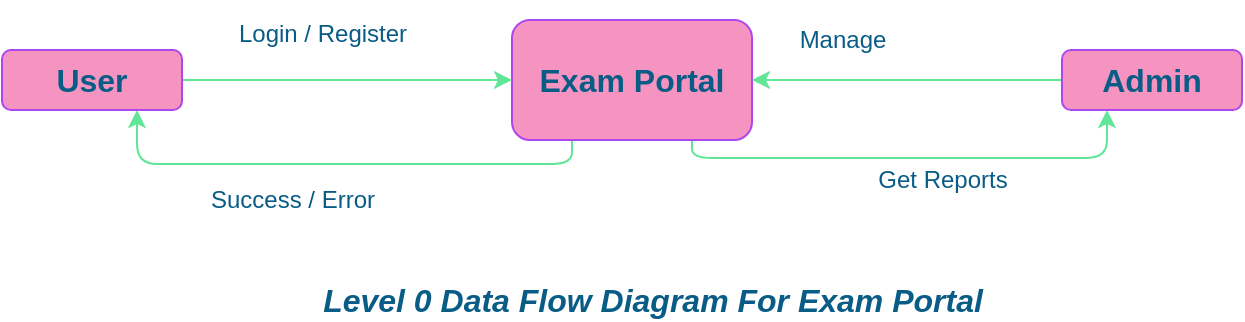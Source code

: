 <mxfile version="15.5.4" type="device" pages="4"><diagram id="n-wOH0bdEJQ2rTtoVYr1" name="0 Level DFD"><mxGraphModel dx="1019" dy="498" grid="0" gridSize="10" guides="1" tooltips="1" connect="1" arrows="1" fold="1" page="1" pageScale="1" pageWidth="850" pageHeight="1100" math="0" shadow="0"><root><mxCell id="0"/><mxCell id="1" parent="0"/><mxCell id="JDFrkHecwwAYVkqKRsjk-3" style="edgeStyle=orthogonalEdgeStyle;curved=0;rounded=1;sketch=0;orthogonalLoop=1;jettySize=auto;html=1;exitX=0.75;exitY=1;exitDx=0;exitDy=0;entryX=0.25;entryY=1;entryDx=0;entryDy=0;fontSize=12;fontColor=#095C86;strokeColor=#60E696;fillColor=#F694C1;" parent="1" source="5sE8Zy3cipfrcExsK3zn-1" target="5sE8Zy3cipfrcExsK3zn-13" edge="1"><mxGeometry relative="1" as="geometry"><Array as="points"><mxPoint x="455" y="229"/><mxPoint x="663" y="229"/></Array></mxGeometry></mxCell><mxCell id="JDFrkHecwwAYVkqKRsjk-4" style="edgeStyle=orthogonalEdgeStyle;curved=0;rounded=1;sketch=0;orthogonalLoop=1;jettySize=auto;html=1;exitX=0.25;exitY=1;exitDx=0;exitDy=0;entryX=0.75;entryY=1;entryDx=0;entryDy=0;fontSize=12;fontColor=#095C86;strokeColor=#60E696;fillColor=#F694C1;" parent="1" source="5sE8Zy3cipfrcExsK3zn-1" target="5sE8Zy3cipfrcExsK3zn-3" edge="1"><mxGeometry relative="1" as="geometry"><Array as="points"><mxPoint x="395" y="232"/><mxPoint x="178" y="232"/></Array></mxGeometry></mxCell><mxCell id="5sE8Zy3cipfrcExsK3zn-1" value="&lt;b&gt;&lt;font style=&quot;font-size: 16px&quot;&gt;Exam Portal&lt;/font&gt;&lt;/b&gt;" style="rounded=1;whiteSpace=wrap;html=1;fillColor=#F694C1;strokeColor=#AF45ED;fontColor=#095C86;" parent="1" vertex="1"><mxGeometry x="365" y="160" width="120" height="60" as="geometry"/></mxCell><mxCell id="5sE8Zy3cipfrcExsK3zn-4" style="edgeStyle=orthogonalEdgeStyle;rounded=0;orthogonalLoop=1;jettySize=auto;html=1;exitX=1;exitY=0.5;exitDx=0;exitDy=0;entryX=0;entryY=0.5;entryDx=0;entryDy=0;fontSize=16;strokeColor=#60E696;fontColor=#095C86;" parent="1" source="5sE8Zy3cipfrcExsK3zn-3" target="5sE8Zy3cipfrcExsK3zn-1" edge="1"><mxGeometry relative="1" as="geometry"/></mxCell><mxCell id="5sE8Zy3cipfrcExsK3zn-3" value="&lt;b&gt;User&lt;/b&gt;" style="rounded=1;whiteSpace=wrap;html=1;fontSize=16;fillColor=#F694C1;strokeColor=#AF45ED;fontColor=#095C86;" parent="1" vertex="1"><mxGeometry x="110" y="175" width="90" height="30" as="geometry"/></mxCell><mxCell id="5sE8Zy3cipfrcExsK3zn-5" value="&lt;font style=&quot;font-size: 12px&quot;&gt;Login / Register&lt;/font&gt;" style="text;html=1;align=center;verticalAlign=middle;resizable=0;points=[];autosize=1;strokeColor=none;fillColor=none;fontSize=16;fontColor=#095C86;" parent="1" vertex="1"><mxGeometry x="220" y="150" width="100" height="30" as="geometry"/></mxCell><mxCell id="5sE8Zy3cipfrcExsK3zn-10" value="Success / Error" style="text;html=1;align=center;verticalAlign=middle;resizable=0;points=[];autosize=1;strokeColor=none;fillColor=none;fontSize=12;fontColor=#095C86;" parent="1" vertex="1"><mxGeometry x="205" y="240" width="100" height="20" as="geometry"/></mxCell><mxCell id="5sE8Zy3cipfrcExsK3zn-14" style="edgeStyle=orthogonalEdgeStyle;rounded=0;orthogonalLoop=1;jettySize=auto;html=1;exitX=0;exitY=0.5;exitDx=0;exitDy=0;entryX=1;entryY=0.5;entryDx=0;entryDy=0;fontSize=12;strokeColor=#60E696;fontColor=#095C86;" parent="1" source="5sE8Zy3cipfrcExsK3zn-13" target="5sE8Zy3cipfrcExsK3zn-1" edge="1"><mxGeometry relative="1" as="geometry"/></mxCell><mxCell id="5sE8Zy3cipfrcExsK3zn-13" value="&lt;b&gt;Admin&lt;/b&gt;" style="rounded=1;whiteSpace=wrap;html=1;fontSize=16;fillColor=#F694C1;strokeColor=#AF45ED;fontColor=#095C86;" parent="1" vertex="1"><mxGeometry x="640" y="175" width="90" height="30" as="geometry"/></mxCell><mxCell id="5sE8Zy3cipfrcExsK3zn-15" value="Manage" style="text;html=1;align=center;verticalAlign=middle;resizable=0;points=[];autosize=1;strokeColor=none;fillColor=none;fontSize=12;fontColor=#095C86;" parent="1" vertex="1"><mxGeometry x="500" y="160" width="60" height="20" as="geometry"/></mxCell><mxCell id="5sE8Zy3cipfrcExsK3zn-17" value="Get Reports" style="text;html=1;align=center;verticalAlign=middle;resizable=0;points=[];autosize=1;strokeColor=none;fillColor=none;fontSize=12;fontColor=#095C86;" parent="1" vertex="1"><mxGeometry x="540" y="230" width="80" height="20" as="geometry"/></mxCell><mxCell id="5sE8Zy3cipfrcExsK3zn-18" value="&lt;font style=&quot;font-size: 16px&quot;&gt;&lt;i&gt;&lt;b&gt;Level 0 Data Flow Diagram For Exam Portal&lt;/b&gt;&lt;/i&gt;&lt;/font&gt;" style="text;html=1;align=center;verticalAlign=middle;resizable=0;points=[];autosize=1;strokeColor=none;fillColor=none;fontSize=12;fontColor=#095C86;" parent="1" vertex="1"><mxGeometry x="260" y="290" width="350" height="20" as="geometry"/></mxCell></root></mxGraphModel></diagram><diagram id="HHUkcpd5Wa_xmDZkYdxv" name="1 Level DFD"><mxGraphModel dx="1019" dy="498" grid="0" gridSize="10" guides="1" tooltips="1" connect="1" arrows="1" fold="1" page="0" pageScale="1" pageWidth="850" pageHeight="1100" math="0" shadow="0"><root><mxCell id="FAttIsP8xfwtxGj0p4Re-0"/><mxCell id="FAttIsP8xfwtxGj0p4Re-1" parent="FAttIsP8xfwtxGj0p4Re-0"/><mxCell id="OlmG3nhIqvRESnxyKa-t-0" value="&lt;span style=&quot;font-size: 16px&quot;&gt;&amp;nbsp; &amp;nbsp; &amp;nbsp; &amp;nbsp;&lt;/span&gt;&lt;b style=&quot;font-size: 16px&quot;&gt;User DB&lt;/b&gt;&lt;span style=&quot;font-size: 16px&quot;&gt;&#9;&lt;/span&gt;" style="html=1;dashed=0;whitespace=wrap;shape=mxgraph.dfd.dataStoreID;align=left;spacingLeft=3;points=[[0,0],[0.5,0],[1,0],[0,0.5],[1,0.5],[0,1],[0.5,1],[1,1]];rounded=0;sketch=0;fontColor=#095C86;strokeColor=#AF45ED;fillColor=#F694C1;" parent="FAttIsP8xfwtxGj0p4Re-1" vertex="1"><mxGeometry x="560" y="70" width="120" height="30" as="geometry"/></mxCell><mxCell id="_3o2uHsyXpdZSz5jVsWP-3" style="edgeStyle=orthogonalEdgeStyle;curved=0;rounded=1;sketch=0;orthogonalLoop=1;jettySize=auto;html=1;exitX=1;exitY=1;exitDx=0;exitDy=0;entryX=0.05;entryY=0.311;entryDx=0;entryDy=0;entryPerimeter=0;fontSize=12;fontColor=#095C86;strokeColor=#60E696;fillColor=#F694C1;" parent="FAttIsP8xfwtxGj0p4Re-1" source="QUHyOo2NxLcvxRnsZCSp-0" target="QUHyOo2NxLcvxRnsZCSp-17" edge="1"><mxGeometry relative="1" as="geometry"><Array as="points"><mxPoint x="340" y="315"/><mxPoint x="562" y="315"/></Array></mxGeometry></mxCell><mxCell id="QUHyOo2NxLcvxRnsZCSp-0" value="&lt;b&gt;Admin&lt;/b&gt;" style="rounded=1;whiteSpace=wrap;html=1;sketch=0;fontSize=16;fontColor=#095C86;strokeColor=#AF45ED;fillColor=#F694C1;" parent="FAttIsP8xfwtxGj0p4Re-1" vertex="1"><mxGeometry x="240" y="200" width="100" height="30" as="geometry"/></mxCell><mxCell id="QUHyOo2NxLcvxRnsZCSp-1" value="&lt;b&gt;Normal User&lt;/b&gt;" style="rounded=1;whiteSpace=wrap;html=1;sketch=0;fontSize=16;fontColor=#095C86;strokeColor=#AF45ED;fillColor=#F694C1;" parent="FAttIsP8xfwtxGj0p4Re-1" vertex="1"><mxGeometry x="852" y="200" width="120" height="30" as="geometry"/></mxCell><mxCell id="QUHyOo2NxLcvxRnsZCSp-2" value="" style="endArrow=classic;html=1;rounded=1;sketch=0;fontSize=16;fontColor=#095C86;strokeColor=#60E696;fillColor=#F694C1;curved=0;exitX=0.289;exitY=0.039;exitDx=0;exitDy=0;exitPerimeter=0;entryX=0.421;entryY=1.033;entryDx=0;entryDy=0;entryPerimeter=0;" parent="FAttIsP8xfwtxGj0p4Re-1" target="OlmG3nhIqvRESnxyKa-t-0" edge="1"><mxGeometry width="50" height="50" relative="1" as="geometry"><mxPoint x="610.57" y="142.34" as="sourcePoint"/><mxPoint x="617" y="101" as="targetPoint"/><Array as="points"/></mxGeometry></mxCell><mxCell id="QUHyOo2NxLcvxRnsZCSp-3" value="" style="endArrow=classic;html=1;rounded=1;sketch=0;fontSize=16;fontColor=#095C86;strokeColor=#60E696;fillColor=#F694C1;curved=0;exitX=0.595;exitY=1.041;exitDx=0;exitDy=0;exitPerimeter=0;" parent="FAttIsP8xfwtxGj0p4Re-1" source="OlmG3nhIqvRESnxyKa-t-0" edge="1"><mxGeometry width="50" height="50" relative="1" as="geometry"><mxPoint x="602.57" y="152.34" as="sourcePoint"/><mxPoint x="631" y="140" as="targetPoint"/><Array as="points"/></mxGeometry></mxCell><mxCell id="QUHyOo2NxLcvxRnsZCSp-4" value="&lt;font style=&quot;font-size: 12px&quot;&gt;Verify&lt;/font&gt;" style="text;html=1;align=center;verticalAlign=middle;resizable=0;points=[];autosize=1;strokeColor=none;fillColor=none;fontSize=16;fontColor=#095C86;" parent="FAttIsP8xfwtxGj0p4Re-1" vertex="1"><mxGeometry x="555" y="105" width="50" height="30" as="geometry"/></mxCell><mxCell id="QUHyOo2NxLcvxRnsZCSp-5" value="Response" style="text;html=1;align=center;verticalAlign=middle;resizable=0;points=[];autosize=1;strokeColor=none;fillColor=none;fontSize=12;fontColor=#095C86;" parent="FAttIsP8xfwtxGj0p4Re-1" vertex="1"><mxGeometry x="625" y="110" width="70" height="20" as="geometry"/></mxCell><mxCell id="QUHyOo2NxLcvxRnsZCSp-6" value="" style="endArrow=classic;html=1;rounded=1;sketch=0;fontSize=12;fontColor=#095C86;strokeColor=#60E696;fillColor=#F694C1;curved=0;exitX=0;exitY=0;exitDx=0;exitDy=0;entryX=0.964;entryY=0.316;entryDx=0;entryDy=0;entryPerimeter=0;" parent="FAttIsP8xfwtxGj0p4Re-1" source="QUHyOo2NxLcvxRnsZCSp-1" target="QUHyOo2NxLcvxRnsZCSp-16" edge="1"><mxGeometry width="50" height="50" relative="1" as="geometry"><mxPoint x="590" y="230" as="sourcePoint"/><mxPoint x="682.64" y="169.16" as="targetPoint"/><Array as="points"><mxPoint x="800" y="155"/></Array></mxGeometry></mxCell><mxCell id="QUHyOo2NxLcvxRnsZCSp-7" value="Login" style="text;html=1;align=center;verticalAlign=middle;resizable=0;points=[];autosize=1;strokeColor=none;fillColor=none;fontSize=12;fontColor=#095C86;" parent="FAttIsP8xfwtxGj0p4Re-1" vertex="1"><mxGeometry x="733" y="135" width="40" height="20" as="geometry"/></mxCell><mxCell id="QUHyOo2NxLcvxRnsZCSp-10" value="" style="endArrow=classic;html=1;rounded=1;sketch=0;fontSize=12;fontColor=#095C86;strokeColor=#60E696;fillColor=#F694C1;curved=0;exitX=1.007;exitY=0.621;exitDx=0;exitDy=0;exitPerimeter=0;entryX=0;entryY=0.5;entryDx=0;entryDy=0;" parent="FAttIsP8xfwtxGj0p4Re-1" source="QUHyOo2NxLcvxRnsZCSp-16" target="QUHyOo2NxLcvxRnsZCSp-1" edge="1"><mxGeometry width="50" height="50" relative="1" as="geometry"><mxPoint x="590" y="230" as="sourcePoint"/><mxPoint x="720" y="248" as="targetPoint"/><Array as="points"><mxPoint x="776" y="232"/></Array></mxGeometry></mxCell><mxCell id="QUHyOo2NxLcvxRnsZCSp-11" value="Status" style="text;html=1;align=center;verticalAlign=middle;resizable=0;points=[];autosize=1;strokeColor=none;fillColor=none;fontSize=12;fontColor=#095C86;" parent="FAttIsP8xfwtxGj0p4Re-1" vertex="1"><mxGeometry x="747" y="203" width="50" height="20" as="geometry"/></mxCell><mxCell id="QUHyOo2NxLcvxRnsZCSp-12" value="" style="endArrow=classic;html=1;rounded=1;sketch=0;fontSize=12;fontColor=#095C86;strokeColor=#60E696;fillColor=#F694C1;curved=0;exitX=1;exitY=0;exitDx=0;exitDy=0;entryX=-0.002;entryY=0.39;entryDx=0;entryDy=0;entryPerimeter=0;" parent="FAttIsP8xfwtxGj0p4Re-1" source="QUHyOo2NxLcvxRnsZCSp-0" target="QUHyOo2NxLcvxRnsZCSp-16" edge="1"><mxGeometry width="50" height="50" relative="1" as="geometry"><mxPoint x="590" y="230" as="sourcePoint"/><mxPoint x="552.5" y="200" as="targetPoint"/><Array as="points"><mxPoint x="430" y="160"/></Array></mxGeometry></mxCell><mxCell id="QUHyOo2NxLcvxRnsZCSp-13" value="Login" style="text;html=1;align=center;verticalAlign=middle;resizable=0;points=[];autosize=1;strokeColor=none;fillColor=none;fontSize=12;fontColor=#095C86;" parent="FAttIsP8xfwtxGj0p4Re-1" vertex="1"><mxGeometry x="360" y="140" width="40" height="20" as="geometry"/></mxCell><mxCell id="QUHyOo2NxLcvxRnsZCSp-14" value="" style="endArrow=classic;html=1;rounded=1;sketch=0;fontSize=12;fontColor=#095C86;strokeColor=#60E696;fillColor=#F694C1;curved=0;entryX=1;entryY=0.75;entryDx=0;entryDy=0;exitX=0.007;exitY=0.584;exitDx=0;exitDy=0;exitPerimeter=0;" parent="FAttIsP8xfwtxGj0p4Re-1" source="QUHyOo2NxLcvxRnsZCSp-16" target="QUHyOo2NxLcvxRnsZCSp-0" edge="1"><mxGeometry width="50" height="50" relative="1" as="geometry"><mxPoint x="554.525" y="231.32" as="sourcePoint"/><mxPoint x="640" y="180" as="targetPoint"/><Array as="points"><mxPoint x="440" y="220"/></Array></mxGeometry></mxCell><mxCell id="QUHyOo2NxLcvxRnsZCSp-15" value="Status" style="text;html=1;align=center;verticalAlign=middle;resizable=0;points=[];autosize=1;strokeColor=none;fillColor=none;fontSize=12;fontColor=#095C86;" parent="FAttIsP8xfwtxGj0p4Re-1" vertex="1"><mxGeometry x="400" y="190" width="50" height="20" as="geometry"/></mxCell><mxCell id="QUHyOo2NxLcvxRnsZCSp-16" value="&lt;b&gt;&lt;font style=&quot;font-size: 16px&quot;&gt;Authentication&lt;/font&gt;&lt;/b&gt;" style="shape=ellipse;html=1;dashed=0;whitespace=wrap;perimeter=ellipsePerimeter;rounded=0;sketch=0;fontSize=12;fontColor=#095C86;strokeColor=#AF45ED;fillColor=#F694C1;" parent="FAttIsP8xfwtxGj0p4Re-1" vertex="1"><mxGeometry x="555" y="140" width="130" height="120" as="geometry"/></mxCell><mxCell id="QUHyOo2NxLcvxRnsZCSp-19" value="&lt;font style=&quot;font-size: 12px&quot;&gt;Manage&lt;/font&gt;" style="text;html=1;align=center;verticalAlign=middle;resizable=0;points=[];autosize=1;strokeColor=none;fillColor=none;fontSize=16;fontColor=#095C86;" parent="FAttIsP8xfwtxGj0p4Re-1" vertex="1"><mxGeometry x="374" y="282" width="60" height="30" as="geometry"/></mxCell><mxCell id="QUHyOo2NxLcvxRnsZCSp-21" value="Reports" style="text;html=1;align=center;verticalAlign=middle;resizable=0;points=[];autosize=1;strokeColor=none;fillColor=none;fontSize=12;fontColor=#095C86;" parent="FAttIsP8xfwtxGj0p4Re-1" vertex="1"><mxGeometry x="314" y="338" width="60" height="20" as="geometry"/></mxCell><mxCell id="_3o2uHsyXpdZSz5jVsWP-2" style="edgeStyle=orthogonalEdgeStyle;curved=0;rounded=1;sketch=0;orthogonalLoop=1;jettySize=auto;html=1;exitX=0.5;exitY=1;exitDx=0;exitDy=0;entryX=0;entryY=1;entryDx=0;entryDy=0;fontSize=12;fontColor=#095C86;strokeColor=#60E696;fillColor=#F694C1;" parent="FAttIsP8xfwtxGj0p4Re-1" source="QUHyOo2NxLcvxRnsZCSp-22" target="QUHyOo2NxLcvxRnsZCSp-31" edge="1"><mxGeometry relative="1" as="geometry"/></mxCell><mxCell id="QUHyOo2NxLcvxRnsZCSp-22" value="&lt;b&gt;&lt;span style=&quot;font-size: 16px&quot;&gt;&amp;nbsp; &amp;nbsp; &amp;nbsp; &amp;nbsp;Exam&lt;/span&gt;&lt;span style=&quot;font-size: 16px&quot;&gt;&amp;nbsp;DB&lt;/span&gt;&lt;/b&gt;&lt;span style=&quot;font-size: 16px&quot;&gt;&#9;&lt;/span&gt;" style="html=1;dashed=0;whitespace=wrap;shape=mxgraph.dfd.dataStoreID;align=left;spacingLeft=3;points=[[0,0],[0.5,0],[1,0],[0,0.5],[1,0.5],[0,1],[0.5,1],[1,1]];rounded=0;sketch=0;fontColor=#095C86;strokeColor=#AF45ED;fillColor=#F694C1;" parent="FAttIsP8xfwtxGj0p4Re-1" vertex="1"><mxGeometry x="560" y="473" width="120" height="30" as="geometry"/></mxCell><mxCell id="QUHyOo2NxLcvxRnsZCSp-23" value="" style="endArrow=classic;html=1;rounded=1;sketch=0;fontSize=12;fontColor=#095C86;strokeColor=#60E696;fillColor=#F694C1;curved=0;startArrow=none;" parent="FAttIsP8xfwtxGj0p4Re-1" edge="1"><mxGeometry width="50" height="50" relative="1" as="geometry"><mxPoint x="630" y="473" as="sourcePoint"/><mxPoint x="630" y="425" as="targetPoint"/><Array as="points"/></mxGeometry></mxCell><mxCell id="QUHyOo2NxLcvxRnsZCSp-24" value="Request" style="text;html=1;align=center;verticalAlign=middle;resizable=0;points=[];autosize=1;strokeColor=none;fillColor=none;fontSize=12;fontColor=#095C86;" parent="FAttIsP8xfwtxGj0p4Re-1" vertex="1"><mxGeometry x="532" y="434" width="60" height="20" as="geometry"/></mxCell><mxCell id="QUHyOo2NxLcvxRnsZCSp-25" value="" style="endArrow=classic;html=1;rounded=1;sketch=0;fontSize=12;fontColor=#095C86;strokeColor=#60E696;fillColor=#F694C1;curved=0;entryX=0.345;entryY=-0.07;entryDx=0;entryDy=0;entryPerimeter=0;exitX=0.366;exitY=1.001;exitDx=0;exitDy=0;exitPerimeter=0;" parent="FAttIsP8xfwtxGj0p4Re-1" source="QUHyOo2NxLcvxRnsZCSp-17" target="QUHyOo2NxLcvxRnsZCSp-22" edge="1"><mxGeometry width="50" height="50" relative="1" as="geometry"><mxPoint x="490" y="360" as="sourcePoint"/><mxPoint x="643.68" y="347.9" as="targetPoint"/><Array as="points"/></mxGeometry></mxCell><mxCell id="QUHyOo2NxLcvxRnsZCSp-26" value="Response" style="text;html=1;align=center;verticalAlign=middle;resizable=0;points=[];autosize=1;strokeColor=none;fillColor=none;fontSize=12;fontColor=#095C86;" parent="FAttIsP8xfwtxGj0p4Re-1" vertex="1"><mxGeometry x="630" y="437" width="70" height="20" as="geometry"/></mxCell><mxCell id="_3o2uHsyXpdZSz5jVsWP-1" style="edgeStyle=orthogonalEdgeStyle;curved=0;rounded=1;sketch=0;orthogonalLoop=1;jettySize=auto;html=1;exitX=0;exitY=0.5;exitDx=0;exitDy=0;fontSize=12;fontColor=#095C86;strokeColor=#60E696;fillColor=#F694C1;" parent="FAttIsP8xfwtxGj0p4Re-1" source="QUHyOo2NxLcvxRnsZCSp-17" edge="1"><mxGeometry relative="1" as="geometry"><mxPoint x="300.34" y="231.236" as="targetPoint"/><Array as="points"><mxPoint x="300" y="365"/></Array></mxGeometry></mxCell><mxCell id="QUHyOo2NxLcvxRnsZCSp-17" value="&lt;b&gt;&lt;font style=&quot;font-size: 16px&quot;&gt;Exam&lt;/font&gt;&lt;/b&gt;" style="shape=ellipse;html=1;dashed=0;whitespace=wrap;perimeter=ellipsePerimeter;rounded=0;sketch=0;fontSize=12;fontColor=#095C86;strokeColor=#AF45ED;fillColor=#F694C1;" parent="FAttIsP8xfwtxGj0p4Re-1" vertex="1"><mxGeometry x="555" y="305" width="130" height="120" as="geometry"/></mxCell><mxCell id="QUHyOo2NxLcvxRnsZCSp-31" value="&lt;b&gt;&lt;font style=&quot;font-size: 16px&quot;&gt;Result&lt;/font&gt;&lt;/b&gt;" style="shape=ellipse;html=1;dashed=0;whitespace=wrap;perimeter=ellipsePerimeter;rounded=0;sketch=0;fontSize=12;fontColor=#095C86;strokeColor=#AF45ED;fillColor=#F694C1;" parent="FAttIsP8xfwtxGj0p4Re-1" vertex="1"><mxGeometry x="801" y="353" width="130" height="120" as="geometry"/></mxCell><mxCell id="QUHyOo2NxLcvxRnsZCSp-33" value="" style="endArrow=classic;html=1;rounded=1;sketch=0;fontSize=12;fontColor=#095C86;strokeColor=#60E696;fillColor=#F694C1;curved=0;startArrow=none;exitX=0;exitY=1;exitDx=0;exitDy=0;entryX=0.962;entryY=0.253;entryDx=0;entryDy=0;entryPerimeter=0;" parent="FAttIsP8xfwtxGj0p4Re-1" source="QUHyOo2NxLcvxRnsZCSp-1" target="QUHyOo2NxLcvxRnsZCSp-17" edge="1"><mxGeometry width="50" height="50" relative="1" as="geometry"><mxPoint x="577.24" y="415.4" as="sourcePoint"/><mxPoint x="576.96" y="473.46" as="targetPoint"/><Array as="points"/></mxGeometry></mxCell><mxCell id="QUHyOo2NxLcvxRnsZCSp-34" value="Attepmt" style="text;html=1;align=center;verticalAlign=middle;resizable=0;points=[];autosize=1;strokeColor=none;fillColor=none;fontSize=12;fontColor=#095C86;" parent="FAttIsP8xfwtxGj0p4Re-1" vertex="1"><mxGeometry x="673" y="282" width="51" height="17" as="geometry"/></mxCell><mxCell id="QUHyOo2NxLcvxRnsZCSp-35" value="" style="endArrow=classic;html=1;rounded=1;sketch=0;fontSize=12;fontColor=#095C86;strokeColor=#60E696;fillColor=#F694C1;curved=0;startArrow=none;exitX=1;exitY=0.45;exitDx=0;exitDy=0;exitPerimeter=0;" parent="FAttIsP8xfwtxGj0p4Re-1" source="QUHyOo2NxLcvxRnsZCSp-17" edge="1"><mxGeometry width="50" height="50" relative="1" as="geometry"><mxPoint x="874" y="247" as="sourcePoint"/><mxPoint x="874" y="232" as="targetPoint"/><Array as="points"><mxPoint x="771" y="317"/></Array></mxGeometry></mxCell><mxCell id="QUHyOo2NxLcvxRnsZCSp-36" value="Get Details" style="text;html=1;align=center;verticalAlign=middle;resizable=0;points=[];autosize=1;strokeColor=none;fillColor=none;fontSize=12;fontColor=#095C86;" parent="FAttIsP8xfwtxGj0p4Re-1" vertex="1"><mxGeometry x="747" y="334" width="69" height="17" as="geometry"/></mxCell><mxCell id="QUHyOo2NxLcvxRnsZCSp-38" value="" style="endArrow=classic;html=1;rounded=1;sketch=0;fontSize=12;fontColor=#095C86;strokeColor=#60E696;fillColor=#F694C1;curved=0;exitX=0.719;exitY=0.041;exitDx=0;exitDy=0;entryX=0.414;entryY=0.993;entryDx=0;entryDy=0;entryPerimeter=0;exitPerimeter=0;" parent="FAttIsP8xfwtxGj0p4Re-1" source="QUHyOo2NxLcvxRnsZCSp-31" target="QUHyOo2NxLcvxRnsZCSp-1" edge="1"><mxGeometry width="50" height="50" relative="1" as="geometry"><mxPoint x="593" y="360" as="sourcePoint"/><mxPoint x="643" y="310" as="targetPoint"/></mxGeometry></mxCell><mxCell id="QUHyOo2NxLcvxRnsZCSp-39" value="Get Result" style="text;html=1;align=center;verticalAlign=middle;resizable=0;points=[];autosize=1;strokeColor=none;fillColor=none;fontSize=12;fontColor=#095C86;" parent="FAttIsP8xfwtxGj0p4Re-1" vertex="1"><mxGeometry x="901" y="297" width="67" height="17" as="geometry"/></mxCell><mxCell id="QUHyOo2NxLcvxRnsZCSp-41" value="&lt;b&gt;&lt;span style=&quot;font-size: 16px&quot;&gt;&amp;nbsp; &amp;nbsp; &amp;nbsp; &amp;nbsp;Result&lt;/span&gt;&lt;span style=&quot;font-size: 16px&quot;&gt;&amp;nbsp;DB&lt;/span&gt;&lt;/b&gt;&lt;span style=&quot;font-size: 16px&quot;&gt;&#9;&lt;/span&gt;" style="html=1;dashed=0;whitespace=wrap;shape=mxgraph.dfd.dataStoreID;align=left;spacingLeft=3;points=[[0,0],[0.5,0],[1,0],[0,0.5],[1,0.5],[0,1],[0.5,1],[1,1]];rounded=0;sketch=0;fontColor=#095C86;strokeColor=#AF45ED;fillColor=#F694C1;" parent="FAttIsP8xfwtxGj0p4Re-1" vertex="1"><mxGeometry x="800" y="524" width="120" height="30" as="geometry"/></mxCell><mxCell id="QUHyOo2NxLcvxRnsZCSp-42" value="" style="endArrow=classic;html=1;rounded=1;sketch=0;fontSize=12;fontColor=#095C86;strokeColor=#60E696;fillColor=#F694C1;curved=0;startArrow=none;exitX=0.693;exitY=0.967;exitDx=0;exitDy=0;exitPerimeter=0;entryX=0.679;entryY=0.019;entryDx=0;entryDy=0;entryPerimeter=0;" parent="FAttIsP8xfwtxGj0p4Re-1" source="QUHyOo2NxLcvxRnsZCSp-31" target="QUHyOo2NxLcvxRnsZCSp-41" edge="1"><mxGeometry width="50" height="50" relative="1" as="geometry"><mxPoint x="577.24" y="415.4" as="sourcePoint"/><mxPoint x="850" y="510" as="targetPoint"/><Array as="points"><mxPoint x="881" y="491"/></Array></mxGeometry></mxCell><mxCell id="QUHyOo2NxLcvxRnsZCSp-43" value="Request" style="text;html=1;align=center;verticalAlign=middle;resizable=0;points=[];autosize=1;strokeColor=none;fillColor=none;fontSize=12;fontColor=#095C86;" parent="FAttIsP8xfwtxGj0p4Re-1" vertex="1"><mxGeometry x="882" y="483" width="60" height="20" as="geometry"/></mxCell><mxCell id="QUHyOo2NxLcvxRnsZCSp-44" value="" style="endArrow=classic;html=1;rounded=1;sketch=0;fontSize=12;fontColor=#095C86;strokeColor=#60E696;fillColor=#F694C1;curved=0;startArrow=none;entryX=0.428;entryY=0.995;entryDx=0;entryDy=0;entryPerimeter=0;exitX=0.447;exitY=0.2;exitDx=0;exitDy=0;exitPerimeter=0;" parent="FAttIsP8xfwtxGj0p4Re-1" source="QUHyOo2NxLcvxRnsZCSp-41" target="QUHyOo2NxLcvxRnsZCSp-31" edge="1"><mxGeometry width="50" height="50" relative="1" as="geometry"><mxPoint x="814" y="510" as="sourcePoint"/><mxPoint x="860" y="520" as="targetPoint"/><Array as="points"/></mxGeometry></mxCell><mxCell id="QUHyOo2NxLcvxRnsZCSp-45" value="Response" style="text;html=1;align=center;verticalAlign=middle;resizable=0;points=[];autosize=1;strokeColor=none;fillColor=none;fontSize=12;fontColor=#095C86;" parent="FAttIsP8xfwtxGj0p4Re-1" vertex="1"><mxGeometry x="779" y="490" width="70" height="20" as="geometry"/></mxCell><mxCell id="QUHyOo2NxLcvxRnsZCSp-49" value="Response" style="text;html=1;align=center;verticalAlign=middle;resizable=0;points=[];autosize=1;strokeColor=none;fillColor=none;fontSize=12;fontColor=#095C86;" parent="FAttIsP8xfwtxGj0p4Re-1" vertex="1"><mxGeometry x="656" y="524" width="70" height="20" as="geometry"/></mxCell><mxCell id="QUHyOo2NxLcvxRnsZCSp-50" value="" style="endArrow=classic;html=1;rounded=1;sketch=0;fontSize=12;fontColor=#095C86;strokeColor=#60E696;fillColor=#F694C1;curved=0;entryX=0.89;entryY=0.03;entryDx=0;entryDy=0;entryPerimeter=0;exitX=0;exitY=0.5;exitDx=0;exitDy=0;" parent="FAttIsP8xfwtxGj0p4Re-1" source="QUHyOo2NxLcvxRnsZCSp-31" target="QUHyOo2NxLcvxRnsZCSp-22" edge="1"><mxGeometry width="50" height="50" relative="1" as="geometry"><mxPoint x="560" y="320" as="sourcePoint"/><mxPoint x="610" y="270" as="targetPoint"/></mxGeometry></mxCell><mxCell id="QUHyOo2NxLcvxRnsZCSp-52" value="Request" style="text;html=1;align=center;verticalAlign=middle;resizable=0;points=[];autosize=1;strokeColor=none;fillColor=none;fontSize=12;fontColor=#095C86;" parent="FAttIsP8xfwtxGj0p4Re-1" vertex="1"><mxGeometry x="719" y="405" width="60" height="20" as="geometry"/></mxCell><mxCell id="a_nZYEOTgfRu5s7osDe3-0" value="&lt;font style=&quot;font-size: 16px&quot;&gt;&lt;i&gt;&lt;b&gt;Level 1 Data Flow Diagram For Exam Portal&lt;/b&gt;&lt;/i&gt;&lt;/font&gt;" style="text;html=1;align=center;verticalAlign=middle;resizable=0;points=[];autosize=1;strokeColor=none;fillColor=none;fontSize=12;fontColor=#095C86;" parent="FAttIsP8xfwtxGj0p4Re-1" vertex="1"><mxGeometry x="450" y="614" width="340" height="18" as="geometry"/></mxCell></root></mxGraphModel></diagram><diagram id="EJQEZA3QwJuir6oV_uXO" name="2 Level DFD (Admin)"><mxGraphModel dx="1019" dy="498" grid="0" gridSize="10" guides="1" tooltips="1" connect="1" arrows="1" fold="1" page="0" pageScale="1" pageWidth="850" pageHeight="1100" math="0" shadow="0"><root><mxCell id="gESc5bjBDx4C62HeJNTl-0"/><mxCell id="gESc5bjBDx4C62HeJNTl-1" parent="gESc5bjBDx4C62HeJNTl-0"/><mxCell id="63jmfQALomJ98s4OfRlq-0" value="&lt;span style=&quot;font-size: 16px&quot;&gt;&amp;nbsp; &amp;nbsp; &amp;nbsp; &amp;nbsp;&lt;/span&gt;&lt;b style=&quot;font-size: 16px&quot;&gt;User DB&lt;/b&gt;&lt;span style=&quot;font-size: 16px&quot;&gt;&#9;&lt;/span&gt;" style="html=1;dashed=0;whitespace=wrap;shape=mxgraph.dfd.dataStoreID;align=left;spacingLeft=3;points=[[0,0],[0.5,0],[1,0],[0,0.5],[1,0.5],[0,1],[0.5,1],[1,1]];rounded=0;sketch=0;fontColor=#095C86;strokeColor=#AF45ED;fillColor=#F694C1;" vertex="1" parent="gESc5bjBDx4C62HeJNTl-1"><mxGeometry x="450" y="40" width="120" height="30" as="geometry"/></mxCell><mxCell id="63jmfQALomJ98s4OfRlq-1" style="edgeStyle=orthogonalEdgeStyle;curved=0;rounded=1;sketch=0;orthogonalLoop=1;jettySize=auto;html=1;exitX=1;exitY=1;exitDx=0;exitDy=0;entryX=0.255;entryY=0.061;entryDx=0;entryDy=0;entryPerimeter=0;fontSize=12;fontColor=#095C86;strokeColor=#60E696;fillColor=#F694C1;" edge="1" parent="gESc5bjBDx4C62HeJNTl-1" source="63jmfQALomJ98s4OfRlq-2" target="63jmfQALomJ98s4OfRlq-26"><mxGeometry relative="1" as="geometry"><Array as="points"><mxPoint x="230" y="260"/><mxPoint x="478" y="260"/></Array></mxGeometry></mxCell><mxCell id="63jmfQALomJ98s4OfRlq-2" value="&lt;b&gt;Admin&lt;/b&gt;" style="rounded=1;whiteSpace=wrap;html=1;sketch=0;fontSize=16;fontColor=#095C86;strokeColor=#AF45ED;fillColor=#F694C1;" vertex="1" parent="gESc5bjBDx4C62HeJNTl-1"><mxGeometry x="130" y="170" width="100" height="30" as="geometry"/></mxCell><mxCell id="63jmfQALomJ98s4OfRlq-4" value="" style="endArrow=classic;html=1;rounded=1;sketch=0;fontSize=16;fontColor=#095C86;strokeColor=#60E696;fillColor=#F694C1;curved=0;exitX=0.289;exitY=0.039;exitDx=0;exitDy=0;exitPerimeter=0;entryX=0.421;entryY=1.033;entryDx=0;entryDy=0;entryPerimeter=0;" edge="1" parent="gESc5bjBDx4C62HeJNTl-1" target="63jmfQALomJ98s4OfRlq-0"><mxGeometry width="50" height="50" relative="1" as="geometry"><mxPoint x="500.57" y="112.34" as="sourcePoint"/><mxPoint x="507" y="71" as="targetPoint"/><Array as="points"/></mxGeometry></mxCell><mxCell id="63jmfQALomJ98s4OfRlq-5" value="" style="endArrow=classic;html=1;rounded=1;sketch=0;fontSize=16;fontColor=#095C86;strokeColor=#60E696;fillColor=#F694C1;curved=0;exitX=0.595;exitY=1.041;exitDx=0;exitDy=0;exitPerimeter=0;" edge="1" parent="gESc5bjBDx4C62HeJNTl-1" source="63jmfQALomJ98s4OfRlq-0"><mxGeometry width="50" height="50" relative="1" as="geometry"><mxPoint x="492.57" y="122.34" as="sourcePoint"/><mxPoint x="521" y="110" as="targetPoint"/><Array as="points"/></mxGeometry></mxCell><mxCell id="63jmfQALomJ98s4OfRlq-6" value="&lt;font style=&quot;font-size: 12px&quot;&gt;Verify&lt;/font&gt;" style="text;html=1;align=center;verticalAlign=middle;resizable=0;points=[];autosize=1;strokeColor=none;fillColor=none;fontSize=16;fontColor=#095C86;" vertex="1" parent="gESc5bjBDx4C62HeJNTl-1"><mxGeometry x="445" y="75" width="50" height="30" as="geometry"/></mxCell><mxCell id="63jmfQALomJ98s4OfRlq-7" value="Response" style="text;html=1;align=center;verticalAlign=middle;resizable=0;points=[];autosize=1;strokeColor=none;fillColor=none;fontSize=12;fontColor=#095C86;" vertex="1" parent="gESc5bjBDx4C62HeJNTl-1"><mxGeometry x="515" y="80" width="70" height="20" as="geometry"/></mxCell><mxCell id="63jmfQALomJ98s4OfRlq-12" value="" style="endArrow=classic;html=1;rounded=1;sketch=0;fontSize=12;fontColor=#095C86;strokeColor=#60E696;fillColor=#F694C1;curved=0;exitX=1;exitY=0;exitDx=0;exitDy=0;entryX=-0.002;entryY=0.39;entryDx=0;entryDy=0;entryPerimeter=0;" edge="1" parent="gESc5bjBDx4C62HeJNTl-1" source="63jmfQALomJ98s4OfRlq-2" target="63jmfQALomJ98s4OfRlq-16"><mxGeometry width="50" height="50" relative="1" as="geometry"><mxPoint x="480" y="200" as="sourcePoint"/><mxPoint x="442.5" y="170" as="targetPoint"/><Array as="points"><mxPoint x="320" y="130"/></Array></mxGeometry></mxCell><mxCell id="63jmfQALomJ98s4OfRlq-13" value="Login" style="text;html=1;align=center;verticalAlign=middle;resizable=0;points=[];autosize=1;strokeColor=none;fillColor=none;fontSize=12;fontColor=#095C86;" vertex="1" parent="gESc5bjBDx4C62HeJNTl-1"><mxGeometry x="250" y="110" width="40" height="20" as="geometry"/></mxCell><mxCell id="63jmfQALomJ98s4OfRlq-14" value="" style="endArrow=classic;html=1;rounded=1;sketch=0;fontSize=12;fontColor=#095C86;strokeColor=#60E696;fillColor=#F694C1;curved=0;entryX=1;entryY=0.75;entryDx=0;entryDy=0;exitX=0.007;exitY=0.584;exitDx=0;exitDy=0;exitPerimeter=0;" edge="1" parent="gESc5bjBDx4C62HeJNTl-1" source="63jmfQALomJ98s4OfRlq-16" target="63jmfQALomJ98s4OfRlq-2"><mxGeometry width="50" height="50" relative="1" as="geometry"><mxPoint x="444.525" y="201.32" as="sourcePoint"/><mxPoint x="530" y="150" as="targetPoint"/><Array as="points"><mxPoint x="330" y="190"/></Array></mxGeometry></mxCell><mxCell id="63jmfQALomJ98s4OfRlq-15" value="Status" style="text;html=1;align=center;verticalAlign=middle;resizable=0;points=[];autosize=1;strokeColor=none;fillColor=none;fontSize=12;fontColor=#095C86;" vertex="1" parent="gESc5bjBDx4C62HeJNTl-1"><mxGeometry x="290" y="160" width="50" height="20" as="geometry"/></mxCell><mxCell id="63jmfQALomJ98s4OfRlq-16" value="&lt;b&gt;&lt;font style=&quot;font-size: 16px&quot;&gt;Authentication&lt;/font&gt;&lt;/b&gt;" style="shape=ellipse;html=1;dashed=0;whitespace=wrap;perimeter=ellipsePerimeter;rounded=0;sketch=0;fontSize=12;fontColor=#095C86;strokeColor=#AF45ED;fillColor=#F694C1;" vertex="1" parent="gESc5bjBDx4C62HeJNTl-1"><mxGeometry x="445" y="110" width="130" height="120" as="geometry"/></mxCell><mxCell id="63jmfQALomJ98s4OfRlq-17" value="&lt;font style=&quot;font-size: 12px&quot;&gt;Manage&lt;/font&gt;" style="text;html=1;align=center;verticalAlign=middle;resizable=0;points=[];autosize=1;strokeColor=none;fillColor=none;fontSize=16;fontColor=#095C86;" vertex="1" parent="gESc5bjBDx4C62HeJNTl-1"><mxGeometry x="300" y="230" width="60" height="30" as="geometry"/></mxCell><mxCell id="63jmfQALomJ98s4OfRlq-18" value="Status" style="text;html=1;align=center;verticalAlign=middle;resizable=0;points=[];autosize=1;strokeColor=none;fillColor=none;fontSize=12;fontColor=#095C86;" vertex="1" parent="gESc5bjBDx4C62HeJNTl-1"><mxGeometry x="305" y="288" width="50" height="20" as="geometry"/></mxCell><mxCell id="63jmfQALomJ98s4OfRlq-20" value="&lt;b&gt;&lt;span style=&quot;font-size: 16px&quot;&gt;&amp;nbsp; &amp;nbsp; &amp;nbsp; Category&lt;/span&gt;&lt;span style=&quot;font-size: 16px&quot;&gt;&amp;nbsp;DB&lt;/span&gt;&lt;/b&gt;&lt;span style=&quot;font-size: 16px&quot;&gt;&#9;&lt;/span&gt;" style="html=1;dashed=0;whitespace=wrap;shape=mxgraph.dfd.dataStoreID;align=left;spacingLeft=3;points=[[0,0],[0.5,0],[1,0],[0,0.5],[1,0.5],[0,1],[0.5,1],[1,1]];rounded=0;sketch=0;fontColor=#095C86;strokeColor=#AF45ED;fillColor=#F694C1;" vertex="1" parent="gESc5bjBDx4C62HeJNTl-1"><mxGeometry x="670" y="308" width="140" height="38" as="geometry"/></mxCell><mxCell id="63jmfQALomJ98s4OfRlq-21" value="" style="endArrow=classic;html=1;rounded=1;sketch=0;fontSize=12;fontColor=#095C86;strokeColor=#60E696;fillColor=#F694C1;curved=0;startArrow=none;" edge="1" parent="gESc5bjBDx4C62HeJNTl-1"><mxGeometry width="50" height="50" relative="1" as="geometry"><mxPoint x="670" y="340" as="sourcePoint"/><mxPoint x="570" y="340" as="targetPoint"/><Array as="points"/></mxGeometry></mxCell><mxCell id="63jmfQALomJ98s4OfRlq-23" value="" style="endArrow=classic;html=1;rounded=1;sketch=0;fontSize=12;fontColor=#095C86;strokeColor=#60E696;fillColor=#F694C1;curved=0;entryX=0.003;entryY=0.337;entryDx=0;entryDy=0;entryPerimeter=0;" edge="1" parent="gESc5bjBDx4C62HeJNTl-1" target="63jmfQALomJ98s4OfRlq-20"><mxGeometry width="50" height="50" relative="1" as="geometry"><mxPoint x="570" y="321" as="sourcePoint"/><mxPoint x="533.68" y="317.9" as="targetPoint"/><Array as="points"/></mxGeometry></mxCell><mxCell id="63jmfQALomJ98s4OfRlq-25" style="edgeStyle=orthogonalEdgeStyle;curved=0;rounded=1;sketch=0;orthogonalLoop=1;jettySize=auto;html=1;exitX=0.033;exitY=0.274;exitDx=0;exitDy=0;fontSize=12;fontColor=#095C86;strokeColor=#60E696;fillColor=#F694C1;exitPerimeter=0;" edge="1" parent="gESc5bjBDx4C62HeJNTl-1" source="63jmfQALomJ98s4OfRlq-26"><mxGeometry relative="1" as="geometry"><mxPoint x="220" y="201" as="targetPoint"/><Array as="points"><mxPoint x="446" y="308"/><mxPoint x="446" y="280"/><mxPoint x="220" y="280"/><mxPoint x="220" y="201"/></Array></mxGeometry></mxCell><mxCell id="63jmfQALomJ98s4OfRlq-26" value="&lt;b&gt;&lt;font style=&quot;font-size: 16px&quot;&gt;Manage &lt;br&gt;Category&lt;/font&gt;&lt;/b&gt;" style="shape=ellipse;html=1;dashed=0;whitespace=wrap;perimeter=ellipsePerimeter;rounded=0;sketch=0;fontSize=12;fontColor=#095C86;strokeColor=#AF45ED;fillColor=#F694C1;" vertex="1" parent="gESc5bjBDx4C62HeJNTl-1"><mxGeometry x="445" y="275" width="130" height="120" as="geometry"/></mxCell><mxCell id="63jmfQALomJ98s4OfRlq-44" value="" style="edgeStyle=orthogonalEdgeStyle;rounded=0;orthogonalLoop=1;jettySize=auto;html=1;" edge="1" parent="gESc5bjBDx4C62HeJNTl-1" source="63jmfQALomJ98s4OfRlq-38"><mxGeometry relative="1" as="geometry"><mxPoint x="704" y="380" as="targetPoint"/></mxGeometry></mxCell><mxCell id="63jmfQALomJ98s4OfRlq-42" value="&lt;font style=&quot;font-size: 16px&quot;&gt;&lt;i&gt;&lt;b&gt;Level 2 Data Flow Diagram - Manage Exam (Admin)&lt;br&gt;&lt;/b&gt;&lt;/i&gt;&lt;/font&gt;" style="text;html=1;align=center;verticalAlign=middle;resizable=0;points=[];autosize=1;strokeColor=none;fillColor=none;fontSize=12;fontColor=#095C86;" vertex="1" parent="gESc5bjBDx4C62HeJNTl-1"><mxGeometry x="306" y="819" width="400" height="20" as="geometry"/></mxCell><mxCell id="N49PgZsbk5rMs_PPMcre-1" value="&lt;b&gt;&lt;font style=&quot;font-size: 16px&quot;&gt;Manage &lt;br&gt;Quiz&lt;br&gt;&lt;/font&gt;&lt;/b&gt;" style="shape=ellipse;html=1;dashed=0;whitespace=wrap;perimeter=ellipsePerimeter;rounded=0;sketch=0;fontSize=12;fontColor=#095C86;strokeColor=#AF45ED;fillColor=#F694C1;" vertex="1" parent="gESc5bjBDx4C62HeJNTl-1"><mxGeometry x="445" y="410" width="130" height="120" as="geometry"/></mxCell><mxCell id="N49PgZsbk5rMs_PPMcre-2" value="&lt;b&gt;&lt;span style=&quot;font-size: 16px&quot;&gt;&amp;nbsp; &amp;nbsp; &amp;nbsp; Quiz&lt;/span&gt;&lt;span style=&quot;font-size: 16px&quot;&gt;&amp;nbsp;DB&lt;/span&gt;&lt;/b&gt;&lt;span style=&quot;font-size: 16px&quot;&gt;&#9;&lt;/span&gt;" style="html=1;dashed=0;whitespace=wrap;shape=mxgraph.dfd.dataStoreID;align=left;spacingLeft=3;points=[[0,0],[0.5,0],[1,0],[0,0.5],[1,0.5],[0,1],[0.5,1],[1,1]];rounded=0;sketch=0;fontColor=#095C86;strokeColor=#AF45ED;fillColor=#F694C1;" vertex="1" parent="gESc5bjBDx4C62HeJNTl-1"><mxGeometry x="670" y="451" width="140" height="38" as="geometry"/></mxCell><mxCell id="N49PgZsbk5rMs_PPMcre-3" value="" style="endArrow=classic;html=1;rounded=1;sketch=0;fontSize=12;fontColor=#095C86;strokeColor=#60E696;fillColor=#F694C1;curved=0;startArrow=none;entryX=0.981;entryY=0.621;entryDx=0;entryDy=0;entryPerimeter=0;" edge="1" parent="gESc5bjBDx4C62HeJNTl-1" target="N49PgZsbk5rMs_PPMcre-1"><mxGeometry width="50" height="50" relative="1" as="geometry"><mxPoint x="670" y="483" as="sourcePoint"/><mxPoint x="580" y="483" as="targetPoint"/><Array as="points"/></mxGeometry></mxCell><mxCell id="N49PgZsbk5rMs_PPMcre-4" value="" style="endArrow=classic;html=1;rounded=1;sketch=0;fontSize=12;fontColor=#095C86;strokeColor=#60E696;fillColor=#F694C1;curved=0;entryX=0.003;entryY=0.337;entryDx=0;entryDy=0;entryPerimeter=0;" edge="1" parent="gESc5bjBDx4C62HeJNTl-1" target="N49PgZsbk5rMs_PPMcre-2"><mxGeometry width="50" height="50" relative="1" as="geometry"><mxPoint x="570" y="464" as="sourcePoint"/><mxPoint x="533.68" y="460.9" as="targetPoint"/><Array as="points"/></mxGeometry></mxCell><mxCell id="N49PgZsbk5rMs_PPMcre-5" value="Request" style="text;html=1;align=center;verticalAlign=middle;resizable=0;points=[];autosize=1;strokeColor=none;fillColor=none;" vertex="1" parent="gESc5bjBDx4C62HeJNTl-1"><mxGeometry x="591" y="288" width="60" height="20" as="geometry"/></mxCell><mxCell id="N49PgZsbk5rMs_PPMcre-6" value="Response" style="text;html=1;align=center;verticalAlign=middle;resizable=0;points=[];autosize=1;strokeColor=none;fillColor=none;" vertex="1" parent="gESc5bjBDx4C62HeJNTl-1"><mxGeometry x="590" y="345" width="70" height="20" as="geometry"/></mxCell><mxCell id="N49PgZsbk5rMs_PPMcre-8" value="Request" style="text;html=1;align=center;verticalAlign=middle;resizable=0;points=[];autosize=1;strokeColor=none;fillColor=none;" vertex="1" parent="gESc5bjBDx4C62HeJNTl-1"><mxGeometry x="590" y="439" width="60" height="20" as="geometry"/></mxCell><mxCell id="N49PgZsbk5rMs_PPMcre-10" value="Response" style="text;html=1;align=center;verticalAlign=middle;resizable=0;points=[];autosize=1;strokeColor=none;fillColor=none;" vertex="1" parent="gESc5bjBDx4C62HeJNTl-1"><mxGeometry x="590" y="487" width="70" height="20" as="geometry"/></mxCell><mxCell id="N49PgZsbk5rMs_PPMcre-16" value="" style="endArrow=classic;html=1;rounded=1;sketch=0;fontSize=12;fontColor=#095C86;strokeColor=#60E696;fillColor=#F694C1;curved=0;entryX=0.003;entryY=0.337;entryDx=0;entryDy=0;entryPerimeter=0;" edge="1" parent="gESc5bjBDx4C62HeJNTl-1"><mxGeometry width="50" height="50" relative="1" as="geometry"><mxPoint x="570" y="321" as="sourcePoint"/><mxPoint x="670.42" y="320.806" as="targetPoint"/><Array as="points"/></mxGeometry></mxCell><mxCell id="N49PgZsbk5rMs_PPMcre-17" value="" style="endArrow=classic;html=1;rounded=1;sketch=0;fontSize=12;fontColor=#095C86;strokeColor=#60E696;fillColor=#F694C1;curved=0;entryX=0.084;entryY=0.195;entryDx=0;entryDy=0;entryPerimeter=0;exitX=0.75;exitY=1;exitDx=0;exitDy=0;" edge="1" parent="gESc5bjBDx4C62HeJNTl-1" source="63jmfQALomJ98s4OfRlq-2" target="N49PgZsbk5rMs_PPMcre-1"><mxGeometry width="50" height="50" relative="1" as="geometry"><mxPoint x="190" y="280" as="sourcePoint"/><mxPoint x="680.42" y="330.806" as="targetPoint"/><Array as="points"><mxPoint x="205" y="290"/><mxPoint x="205" y="310"/><mxPoint x="205" y="380"/><mxPoint x="205" y="410"/><mxPoint x="380" y="410"/><mxPoint x="456" y="410"/></Array></mxGeometry></mxCell><mxCell id="N49PgZsbk5rMs_PPMcre-18" value="Manage" style="text;html=1;align=center;verticalAlign=middle;resizable=0;points=[];autosize=1;strokeColor=none;fillColor=none;" vertex="1" parent="gESc5bjBDx4C62HeJNTl-1"><mxGeometry x="240" y="380" width="60" height="20" as="geometry"/></mxCell><mxCell id="N49PgZsbk5rMs_PPMcre-21" value="" style="endArrow=classic;html=1;rounded=1;sketch=0;fontSize=12;fontColor=#095C86;strokeColor=#60E696;fillColor=#F694C1;curved=0;entryX=0.626;entryY=1.041;entryDx=0;entryDy=0;entryPerimeter=0;exitX=0.007;exitY=0.436;exitDx=0;exitDy=0;exitPerimeter=0;" edge="1" parent="gESc5bjBDx4C62HeJNTl-1"><mxGeometry width="50" height="50" relative="1" as="geometry"><mxPoint x="444.91" y="462.32" as="sourcePoint"/><mxPoint x="191.6" y="201.23" as="targetPoint"/><Array as="points"><mxPoint x="439" y="430"/><mxPoint x="192" y="430"/></Array></mxGeometry></mxCell><mxCell id="N49PgZsbk5rMs_PPMcre-22" value="Status" style="text;html=1;align=center;verticalAlign=middle;resizable=0;points=[];autosize=1;strokeColor=none;fillColor=none;" vertex="1" parent="gESc5bjBDx4C62HeJNTl-1"><mxGeometry x="270" y="431" width="50" height="20" as="geometry"/></mxCell><mxCell id="N49PgZsbk5rMs_PPMcre-23" value="&lt;b&gt;&lt;font style=&quot;font-size: 16px&quot;&gt;Manage &lt;br&gt;Question&lt;br&gt;&lt;/font&gt;&lt;/b&gt;" style="shape=ellipse;html=1;dashed=0;whitespace=wrap;perimeter=ellipsePerimeter;rounded=0;sketch=0;fontSize=12;fontColor=#095C86;strokeColor=#AF45ED;fillColor=#F694C1;" vertex="1" parent="gESc5bjBDx4C62HeJNTl-1"><mxGeometry x="445" y="541" width="130" height="120" as="geometry"/></mxCell><mxCell id="N49PgZsbk5rMs_PPMcre-24" value="&lt;b&gt;&lt;span style=&quot;font-size: 16px&quot;&gt;&amp;nbsp; &amp;nbsp; &amp;nbsp; Question&amp;nbsp;&lt;/span&gt;&lt;span style=&quot;font-size: 16px&quot;&gt;DB&lt;/span&gt;&lt;/b&gt;&lt;span style=&quot;font-size: 16px&quot;&gt;&#9;&lt;/span&gt;" style="html=1;dashed=0;whitespace=wrap;shape=mxgraph.dfd.dataStoreID;align=left;spacingLeft=3;points=[[0,0],[0.5,0],[1,0],[0,0.5],[1,0.5],[0,1],[0.5,1],[1,1]];rounded=0;sketch=0;fontColor=#095C86;strokeColor=#AF45ED;fillColor=#F694C1;" vertex="1" parent="gESc5bjBDx4C62HeJNTl-1"><mxGeometry x="670" y="582" width="140" height="38" as="geometry"/></mxCell><mxCell id="N49PgZsbk5rMs_PPMcre-25" value="" style="endArrow=classic;html=1;rounded=1;sketch=0;fontSize=12;fontColor=#095C86;strokeColor=#60E696;fillColor=#F694C1;curved=0;startArrow=none;entryX=0.981;entryY=0.621;entryDx=0;entryDy=0;entryPerimeter=0;" edge="1" parent="gESc5bjBDx4C62HeJNTl-1" target="N49PgZsbk5rMs_PPMcre-23"><mxGeometry width="50" height="50" relative="1" as="geometry"><mxPoint x="670" y="614" as="sourcePoint"/><mxPoint x="580" y="614" as="targetPoint"/><Array as="points"/></mxGeometry></mxCell><mxCell id="N49PgZsbk5rMs_PPMcre-26" value="" style="endArrow=classic;html=1;rounded=1;sketch=0;fontSize=12;fontColor=#095C86;strokeColor=#60E696;fillColor=#F694C1;curved=0;entryX=0.003;entryY=0.337;entryDx=0;entryDy=0;entryPerimeter=0;" edge="1" parent="gESc5bjBDx4C62HeJNTl-1" target="N49PgZsbk5rMs_PPMcre-24"><mxGeometry width="50" height="50" relative="1" as="geometry"><mxPoint x="570" y="595" as="sourcePoint"/><mxPoint x="533.68" y="591.9" as="targetPoint"/><Array as="points"/></mxGeometry></mxCell><mxCell id="N49PgZsbk5rMs_PPMcre-28" value="" style="endArrow=classic;html=1;rounded=1;sketch=0;fontSize=12;fontColor=#095C86;strokeColor=#60E696;fillColor=#F694C1;curved=0;startArrow=none;entryX=0.075;entryY=0.252;entryDx=0;entryDy=0;entryPerimeter=0;exitX=0.5;exitY=1;exitDx=0;exitDy=0;" edge="1" parent="gESc5bjBDx4C62HeJNTl-1" source="63jmfQALomJ98s4OfRlq-2" target="N49PgZsbk5rMs_PPMcre-23"><mxGeometry width="50" height="50" relative="1" as="geometry"><mxPoint x="439" y="557" as="sourcePoint"/><mxPoint x="341.53" y="558.52" as="targetPoint"/><Array as="points"><mxPoint x="180" y="540"/><mxPoint x="455" y="540"/></Array></mxGeometry></mxCell><mxCell id="N49PgZsbk5rMs_PPMcre-29" value="" style="endArrow=classic;html=1;rounded=1;sketch=0;fontSize=12;fontColor=#095C86;strokeColor=#60E696;fillColor=#F694C1;curved=0;startArrow=none;entryX=0.37;entryY=1.041;entryDx=0;entryDy=0;entryPerimeter=0;exitX=0.007;exitY=0.4;exitDx=0;exitDy=0;exitPerimeter=0;" edge="1" parent="gESc5bjBDx4C62HeJNTl-1" source="N49PgZsbk5rMs_PPMcre-23" target="63jmfQALomJ98s4OfRlq-2"><mxGeometry width="50" height="50" relative="1" as="geometry"><mxPoint x="440" y="600" as="sourcePoint"/><mxPoint x="582.53" y="625.52" as="targetPoint"/><Array as="points"><mxPoint x="410" y="589"/><mxPoint x="410" y="560"/><mxPoint x="167" y="560"/></Array></mxGeometry></mxCell><mxCell id="N49PgZsbk5rMs_PPMcre-30" value="Manage" style="text;html=1;align=center;verticalAlign=middle;resizable=0;points=[];autosize=1;strokeColor=none;fillColor=none;" vertex="1" parent="gESc5bjBDx4C62HeJNTl-1"><mxGeometry x="250" y="520" width="60" height="20" as="geometry"/></mxCell><mxCell id="N49PgZsbk5rMs_PPMcre-31" value="Status" style="text;html=1;align=center;verticalAlign=middle;resizable=0;points=[];autosize=1;strokeColor=none;fillColor=none;" vertex="1" parent="gESc5bjBDx4C62HeJNTl-1"><mxGeometry x="255" y="560" width="50" height="20" as="geometry"/></mxCell><mxCell id="N49PgZsbk5rMs_PPMcre-32" value="Response" style="text;html=1;align=center;verticalAlign=middle;resizable=0;points=[];autosize=1;strokeColor=none;fillColor=none;" vertex="1" parent="gESc5bjBDx4C62HeJNTl-1"><mxGeometry x="592" y="615" width="70" height="20" as="geometry"/></mxCell><mxCell id="N49PgZsbk5rMs_PPMcre-33" value="Request" style="text;html=1;align=center;verticalAlign=middle;resizable=0;points=[];autosize=1;strokeColor=none;fillColor=none;" vertex="1" parent="gESc5bjBDx4C62HeJNTl-1"><mxGeometry x="593" y="573" width="60" height="20" as="geometry"/></mxCell><mxCell id="N49PgZsbk5rMs_PPMcre-36" value="&lt;b&gt;&lt;font style=&quot;font-size: 16px&quot;&gt;Manage&amp;nbsp;&lt;br&gt;Profile&lt;br&gt;&lt;/font&gt;&lt;/b&gt;" style="shape=ellipse;html=1;dashed=0;whitespace=wrap;perimeter=ellipsePerimeter;rounded=0;sketch=0;fontSize=12;fontColor=#095C86;strokeColor=#AF45ED;fillColor=#F694C1;" vertex="1" parent="gESc5bjBDx4C62HeJNTl-1"><mxGeometry x="445" y="673" width="130" height="120" as="geometry"/></mxCell><mxCell id="N49PgZsbk5rMs_PPMcre-37" value="&lt;b&gt;&lt;span style=&quot;font-size: 16px&quot;&gt;&amp;nbsp; &amp;nbsp; &amp;nbsp; User&amp;nbsp;&lt;/span&gt;&lt;span style=&quot;font-size: 16px&quot;&gt;DB&lt;/span&gt;&lt;/b&gt;&lt;span style=&quot;font-size: 16px&quot;&gt;&#9;&lt;/span&gt;" style="html=1;dashed=0;whitespace=wrap;shape=mxgraph.dfd.dataStoreID;align=left;spacingLeft=3;points=[[0,0],[0.5,0],[1,0],[0,0.5],[1,0.5],[0,1],[0.5,1],[1,1]];rounded=0;sketch=0;fontColor=#095C86;strokeColor=#AF45ED;fillColor=#F694C1;" vertex="1" parent="gESc5bjBDx4C62HeJNTl-1"><mxGeometry x="670" y="714" width="140" height="38" as="geometry"/></mxCell><mxCell id="N49PgZsbk5rMs_PPMcre-38" value="" style="endArrow=classic;html=1;rounded=1;sketch=0;fontSize=12;fontColor=#095C86;strokeColor=#60E696;fillColor=#F694C1;curved=0;startArrow=none;entryX=0.981;entryY=0.621;entryDx=0;entryDy=0;entryPerimeter=0;" edge="1" parent="gESc5bjBDx4C62HeJNTl-1" target="N49PgZsbk5rMs_PPMcre-36"><mxGeometry width="50" height="50" relative="1" as="geometry"><mxPoint x="670" y="746" as="sourcePoint"/><mxPoint x="580" y="746" as="targetPoint"/><Array as="points"/></mxGeometry></mxCell><mxCell id="N49PgZsbk5rMs_PPMcre-39" value="" style="endArrow=classic;html=1;rounded=1;sketch=0;fontSize=12;fontColor=#095C86;strokeColor=#60E696;fillColor=#F694C1;curved=0;entryX=0.003;entryY=0.337;entryDx=0;entryDy=0;entryPerimeter=0;" edge="1" parent="gESc5bjBDx4C62HeJNTl-1" target="N49PgZsbk5rMs_PPMcre-37"><mxGeometry width="50" height="50" relative="1" as="geometry"><mxPoint x="570" y="727" as="sourcePoint"/><mxPoint x="533.68" y="723.9" as="targetPoint"/><Array as="points"/></mxGeometry></mxCell><mxCell id="N49PgZsbk5rMs_PPMcre-40" value="Response" style="text;html=1;align=center;verticalAlign=middle;resizable=0;points=[];autosize=1;strokeColor=none;fillColor=none;" vertex="1" parent="gESc5bjBDx4C62HeJNTl-1"><mxGeometry x="592" y="747" width="70" height="20" as="geometry"/></mxCell><mxCell id="N49PgZsbk5rMs_PPMcre-41" value="Request" style="text;html=1;align=center;verticalAlign=middle;resizable=0;points=[];autosize=1;strokeColor=none;fillColor=none;" vertex="1" parent="gESc5bjBDx4C62HeJNTl-1"><mxGeometry x="593" y="705" width="60" height="20" as="geometry"/></mxCell><mxCell id="N49PgZsbk5rMs_PPMcre-42" value="" style="endArrow=classic;html=1;rounded=1;sketch=0;fontSize=12;fontColor=#095C86;strokeColor=#60E696;fillColor=#F694C1;curved=0;startArrow=none;entryX=0.045;entryY=0.242;entryDx=0;entryDy=0;exitX=0.25;exitY=1;exitDx=0;exitDy=0;entryPerimeter=0;" edge="1" parent="gESc5bjBDx4C62HeJNTl-1" source="63jmfQALomJ98s4OfRlq-2" target="N49PgZsbk5rMs_PPMcre-36"><mxGeometry width="50" height="50" relative="1" as="geometry"><mxPoint x="434" y="688" as="sourcePoint"/><mxPoint x="336.53" y="689.52" as="targetPoint"/><Array as="points"><mxPoint x="155" y="670"/><mxPoint x="450" y="670"/></Array></mxGeometry></mxCell><mxCell id="N49PgZsbk5rMs_PPMcre-43" value="View/Update" style="text;html=1;align=center;verticalAlign=middle;resizable=0;points=[];autosize=1;strokeColor=none;fillColor=none;" vertex="1" parent="gESc5bjBDx4C62HeJNTl-1"><mxGeometry x="210" y="650" width="80" height="20" as="geometry"/></mxCell><mxCell id="N49PgZsbk5rMs_PPMcre-45" value="" style="endArrow=classic;html=1;rounded=1;sketch=0;fontSize=12;fontColor=#095C86;strokeColor=#60E696;fillColor=#F694C1;curved=0;entryX=0.1;entryY=1;entryDx=0;entryDy=0;entryPerimeter=0;" edge="1" parent="gESc5bjBDx4C62HeJNTl-1" target="63jmfQALomJ98s4OfRlq-2"><mxGeometry width="50" height="50" relative="1" as="geometry"><mxPoint x="446" y="729" as="sourcePoint"/><mxPoint x="150" y="200" as="targetPoint"/><Array as="points"><mxPoint x="440" y="710"/><mxPoint x="430" y="690"/><mxPoint x="380" y="690"/><mxPoint x="140" y="690"/><mxPoint x="140" y="230"/></Array></mxGeometry></mxCell><mxCell id="N49PgZsbk5rMs_PPMcre-47" value="Status" style="text;html=1;align=center;verticalAlign=middle;resizable=0;points=[];autosize=1;strokeColor=none;fillColor=none;" vertex="1" parent="gESc5bjBDx4C62HeJNTl-1"><mxGeometry x="235" y="690" width="50" height="20" as="geometry"/></mxCell></root></mxGraphModel></diagram><diagram id="LvFW-aGwnYQCi9ZPRivt" name="2 Level DFD (User)"><mxGraphModel dx="1419" dy="498" grid="0" gridSize="10" guides="1" tooltips="1" connect="1" arrows="1" fold="1" page="0" pageScale="1" pageWidth="850" pageHeight="1100" math="0" shadow="0"><root><mxCell id="NB2LjGo5IGrsRQ2Ml9sU-0"/><mxCell id="NB2LjGo5IGrsRQ2Ml9sU-1" parent="NB2LjGo5IGrsRQ2Ml9sU-0"/><mxCell id="NB2LjGo5IGrsRQ2Ml9sU-2" value="&lt;span style=&quot;font-size: 16px&quot;&gt;&amp;nbsp; &amp;nbsp; &amp;nbsp; &amp;nbsp;&lt;/span&gt;&lt;b style=&quot;font-size: 16px&quot;&gt;User DB&lt;/b&gt;&lt;span style=&quot;font-size: 16px&quot;&gt;&#9;&lt;/span&gt;" style="html=1;dashed=0;whitespace=wrap;shape=mxgraph.dfd.dataStoreID;align=left;spacingLeft=3;points=[[0,0],[0.5,0],[1,0],[0,0.5],[1,0.5],[0,1],[0.5,1],[1,1]];rounded=0;sketch=0;fontColor=#095C86;strokeColor=#AF45ED;fillColor=#F694C1;" vertex="1" parent="NB2LjGo5IGrsRQ2Ml9sU-1"><mxGeometry x="200" width="120" height="30" as="geometry"/></mxCell><mxCell id="NB2LjGo5IGrsRQ2Ml9sU-3" style="edgeStyle=orthogonalEdgeStyle;curved=0;rounded=1;sketch=0;orthogonalLoop=1;jettySize=auto;html=1;exitX=1;exitY=1;exitDx=0;exitDy=0;entryX=0.255;entryY=0.061;entryDx=0;entryDy=0;entryPerimeter=0;fontSize=12;fontColor=#095C86;strokeColor=#60E696;fillColor=#F694C1;" edge="1" parent="NB2LjGo5IGrsRQ2Ml9sU-1" source="NB2LjGo5IGrsRQ2Ml9sU-4" target="NB2LjGo5IGrsRQ2Ml9sU-20"><mxGeometry relative="1" as="geometry"><Array as="points"><mxPoint x="-20" y="220"/><mxPoint x="228" y="220"/></Array></mxGeometry></mxCell><mxCell id="NB2LjGo5IGrsRQ2Ml9sU-4" value="&lt;b&gt;Normal User&lt;/b&gt;" style="rounded=1;whiteSpace=wrap;html=1;sketch=0;fontSize=16;fontColor=#095C86;strokeColor=#AF45ED;fillColor=#F694C1;" vertex="1" parent="NB2LjGo5IGrsRQ2Ml9sU-1"><mxGeometry x="-160" y="130" width="140" height="30" as="geometry"/></mxCell><mxCell id="NB2LjGo5IGrsRQ2Ml9sU-5" value="" style="endArrow=classic;html=1;rounded=1;sketch=0;fontSize=16;fontColor=#095C86;strokeColor=#60E696;fillColor=#F694C1;curved=0;exitX=0.289;exitY=0.039;exitDx=0;exitDy=0;exitPerimeter=0;entryX=0.421;entryY=1.033;entryDx=0;entryDy=0;entryPerimeter=0;" edge="1" parent="NB2LjGo5IGrsRQ2Ml9sU-1" target="NB2LjGo5IGrsRQ2Ml9sU-2"><mxGeometry width="50" height="50" relative="1" as="geometry"><mxPoint x="250.57" y="72.34" as="sourcePoint"/><mxPoint x="257" y="31" as="targetPoint"/><Array as="points"/></mxGeometry></mxCell><mxCell id="NB2LjGo5IGrsRQ2Ml9sU-6" value="" style="endArrow=classic;html=1;rounded=1;sketch=0;fontSize=16;fontColor=#095C86;strokeColor=#60E696;fillColor=#F694C1;curved=0;exitX=0.595;exitY=1.041;exitDx=0;exitDy=0;exitPerimeter=0;" edge="1" parent="NB2LjGo5IGrsRQ2Ml9sU-1" source="NB2LjGo5IGrsRQ2Ml9sU-2"><mxGeometry width="50" height="50" relative="1" as="geometry"><mxPoint x="242.57" y="82.34" as="sourcePoint"/><mxPoint x="271" y="70" as="targetPoint"/><Array as="points"/></mxGeometry></mxCell><mxCell id="NB2LjGo5IGrsRQ2Ml9sU-7" value="&lt;font style=&quot;font-size: 12px&quot;&gt;Verify&lt;/font&gt;" style="text;html=1;align=center;verticalAlign=middle;resizable=0;points=[];autosize=1;strokeColor=none;fillColor=none;fontSize=16;fontColor=#095C86;" vertex="1" parent="NB2LjGo5IGrsRQ2Ml9sU-1"><mxGeometry x="195" y="35" width="50" height="30" as="geometry"/></mxCell><mxCell id="NB2LjGo5IGrsRQ2Ml9sU-8" value="Response" style="text;html=1;align=center;verticalAlign=middle;resizable=0;points=[];autosize=1;strokeColor=none;fillColor=none;fontSize=12;fontColor=#095C86;" vertex="1" parent="NB2LjGo5IGrsRQ2Ml9sU-1"><mxGeometry x="265" y="40" width="70" height="20" as="geometry"/></mxCell><mxCell id="NB2LjGo5IGrsRQ2Ml9sU-9" value="" style="endArrow=classic;html=1;rounded=1;sketch=0;fontSize=12;fontColor=#095C86;strokeColor=#60E696;fillColor=#F694C1;curved=0;exitX=1;exitY=0;exitDx=0;exitDy=0;entryX=-0.002;entryY=0.39;entryDx=0;entryDy=0;entryPerimeter=0;" edge="1" parent="NB2LjGo5IGrsRQ2Ml9sU-1" source="NB2LjGo5IGrsRQ2Ml9sU-4" target="NB2LjGo5IGrsRQ2Ml9sU-13"><mxGeometry width="50" height="50" relative="1" as="geometry"><mxPoint x="230" y="160" as="sourcePoint"/><mxPoint x="192.5" y="130" as="targetPoint"/><Array as="points"><mxPoint x="70" y="90"/></Array></mxGeometry></mxCell><mxCell id="NB2LjGo5IGrsRQ2Ml9sU-10" value="Login" style="text;html=1;align=center;verticalAlign=middle;resizable=0;points=[];autosize=1;strokeColor=none;fillColor=none;fontSize=12;fontColor=#095C86;" vertex="1" parent="NB2LjGo5IGrsRQ2Ml9sU-1"><mxGeometry y="70" width="40" height="20" as="geometry"/></mxCell><mxCell id="NB2LjGo5IGrsRQ2Ml9sU-11" value="" style="endArrow=classic;html=1;rounded=1;sketch=0;fontSize=12;fontColor=#095C86;strokeColor=#60E696;fillColor=#F694C1;curved=0;entryX=1;entryY=0.75;entryDx=0;entryDy=0;exitX=0.007;exitY=0.584;exitDx=0;exitDy=0;exitPerimeter=0;" edge="1" parent="NB2LjGo5IGrsRQ2Ml9sU-1" source="NB2LjGo5IGrsRQ2Ml9sU-13" target="NB2LjGo5IGrsRQ2Ml9sU-4"><mxGeometry width="50" height="50" relative="1" as="geometry"><mxPoint x="194.525" y="161.32" as="sourcePoint"/><mxPoint x="280" y="110" as="targetPoint"/><Array as="points"><mxPoint x="80" y="150"/></Array></mxGeometry></mxCell><mxCell id="NB2LjGo5IGrsRQ2Ml9sU-12" value="Status" style="text;html=1;align=center;verticalAlign=middle;resizable=0;points=[];autosize=1;strokeColor=none;fillColor=none;fontSize=12;fontColor=#095C86;" vertex="1" parent="NB2LjGo5IGrsRQ2Ml9sU-1"><mxGeometry x="40" y="120" width="50" height="20" as="geometry"/></mxCell><mxCell id="NB2LjGo5IGrsRQ2Ml9sU-13" value="&lt;b&gt;&lt;font style=&quot;font-size: 16px&quot;&gt;Authentication&lt;/font&gt;&lt;/b&gt;" style="shape=ellipse;html=1;dashed=0;whitespace=wrap;perimeter=ellipsePerimeter;rounded=0;sketch=0;fontSize=12;fontColor=#095C86;strokeColor=#AF45ED;fillColor=#F694C1;" vertex="1" parent="NB2LjGo5IGrsRQ2Ml9sU-1"><mxGeometry x="195" y="70" width="130" height="120" as="geometry"/></mxCell><mxCell id="NB2LjGo5IGrsRQ2Ml9sU-14" value="&lt;font style=&quot;font-size: 12px&quot;&gt;View&lt;/font&gt;" style="text;html=1;align=center;verticalAlign=middle;resizable=0;points=[];autosize=1;strokeColor=none;fillColor=none;fontSize=16;fontColor=#095C86;" vertex="1" parent="NB2LjGo5IGrsRQ2Ml9sU-1"><mxGeometry x="60" y="190" width="40" height="30" as="geometry"/></mxCell><mxCell id="NB2LjGo5IGrsRQ2Ml9sU-15" value="Status" style="text;html=1;align=center;verticalAlign=middle;resizable=0;points=[];autosize=1;strokeColor=none;fillColor=none;fontSize=12;fontColor=#095C86;" vertex="1" parent="NB2LjGo5IGrsRQ2Ml9sU-1"><mxGeometry x="55" y="248" width="50" height="20" as="geometry"/></mxCell><mxCell id="NB2LjGo5IGrsRQ2Ml9sU-16" value="&lt;b&gt;&lt;span style=&quot;font-size: 16px&quot;&gt;&amp;nbsp; &amp;nbsp; &amp;nbsp; Category&lt;/span&gt;&lt;span style=&quot;font-size: 16px&quot;&gt;&amp;nbsp;DB&lt;/span&gt;&lt;/b&gt;&lt;span style=&quot;font-size: 16px&quot;&gt;&#9;&lt;/span&gt;" style="html=1;dashed=0;whitespace=wrap;shape=mxgraph.dfd.dataStoreID;align=left;spacingLeft=3;points=[[0,0],[0.5,0],[1,0],[0,0.5],[1,0.5],[0,1],[0.5,1],[1,1]];rounded=0;sketch=0;fontColor=#095C86;strokeColor=#AF45ED;fillColor=#F694C1;" vertex="1" parent="NB2LjGo5IGrsRQ2Ml9sU-1"><mxGeometry x="420" y="268" width="140" height="38" as="geometry"/></mxCell><mxCell id="NB2LjGo5IGrsRQ2Ml9sU-17" value="" style="endArrow=classic;html=1;rounded=1;sketch=0;fontSize=12;fontColor=#095C86;strokeColor=#60E696;fillColor=#F694C1;curved=0;startArrow=none;" edge="1" parent="NB2LjGo5IGrsRQ2Ml9sU-1"><mxGeometry width="50" height="50" relative="1" as="geometry"><mxPoint x="420" y="300" as="sourcePoint"/><mxPoint x="320" y="300" as="targetPoint"/><Array as="points"/></mxGeometry></mxCell><mxCell id="NB2LjGo5IGrsRQ2Ml9sU-18" value="" style="endArrow=classic;html=1;rounded=1;sketch=0;fontSize=12;fontColor=#095C86;strokeColor=#60E696;fillColor=#F694C1;curved=0;entryX=0.003;entryY=0.337;entryDx=0;entryDy=0;entryPerimeter=0;" edge="1" parent="NB2LjGo5IGrsRQ2Ml9sU-1" target="NB2LjGo5IGrsRQ2Ml9sU-16"><mxGeometry width="50" height="50" relative="1" as="geometry"><mxPoint x="320" y="281" as="sourcePoint"/><mxPoint x="283.68" y="277.9" as="targetPoint"/><Array as="points"/></mxGeometry></mxCell><mxCell id="NB2LjGo5IGrsRQ2Ml9sU-19" style="edgeStyle=orthogonalEdgeStyle;curved=0;rounded=1;sketch=0;orthogonalLoop=1;jettySize=auto;html=1;exitX=0.033;exitY=0.274;exitDx=0;exitDy=0;fontSize=12;fontColor=#095C86;strokeColor=#60E696;fillColor=#F694C1;exitPerimeter=0;" edge="1" parent="NB2LjGo5IGrsRQ2Ml9sU-1" source="NB2LjGo5IGrsRQ2Ml9sU-20"><mxGeometry relative="1" as="geometry"><mxPoint x="-30" y="161" as="targetPoint"/><Array as="points"><mxPoint x="196" y="268"/><mxPoint x="196" y="240"/><mxPoint x="-30" y="240"/><mxPoint x="-30" y="161"/></Array></mxGeometry></mxCell><mxCell id="NB2LjGo5IGrsRQ2Ml9sU-20" value="&lt;span style=&quot;font-size: 16px&quot;&gt;&lt;b&gt;View &lt;br&gt;Category&lt;/b&gt;&lt;/span&gt;" style="shape=ellipse;html=1;dashed=0;whitespace=wrap;perimeter=ellipsePerimeter;rounded=0;sketch=0;fontSize=12;fontColor=#095C86;strokeColor=#AF45ED;fillColor=#F694C1;" vertex="1" parent="NB2LjGo5IGrsRQ2Ml9sU-1"><mxGeometry x="195" y="235" width="130" height="120" as="geometry"/></mxCell><mxCell id="NB2LjGo5IGrsRQ2Ml9sU-21" value="&lt;font style=&quot;font-size: 16px&quot;&gt;&lt;i&gt;&lt;b&gt;Level 2 Data Flow Diagram&amp;nbsp; - User Module Process&lt;br&gt;&lt;/b&gt;&lt;/i&gt;&lt;/font&gt;" style="text;html=1;align=center;verticalAlign=middle;resizable=0;points=[];autosize=1;strokeColor=none;fillColor=none;fontSize=12;fontColor=#095C86;" vertex="1" parent="NB2LjGo5IGrsRQ2Ml9sU-1"><mxGeometry x="56" y="1045" width="400" height="20" as="geometry"/></mxCell><mxCell id="NB2LjGo5IGrsRQ2Ml9sU-22" value="&lt;b&gt;&lt;font style=&quot;font-size: 16px&quot;&gt;View&lt;br&gt;Quiz&lt;br&gt;&lt;/font&gt;&lt;/b&gt;" style="shape=ellipse;html=1;dashed=0;whitespace=wrap;perimeter=ellipsePerimeter;rounded=0;sketch=0;fontSize=12;fontColor=#095C86;strokeColor=#AF45ED;fillColor=#F694C1;" vertex="1" parent="NB2LjGo5IGrsRQ2Ml9sU-1"><mxGeometry x="195" y="370" width="130" height="120" as="geometry"/></mxCell><mxCell id="NB2LjGo5IGrsRQ2Ml9sU-23" value="&lt;b&gt;&lt;span style=&quot;font-size: 16px&quot;&gt;&amp;nbsp; &amp;nbsp; &amp;nbsp; Quiz&lt;/span&gt;&lt;span style=&quot;font-size: 16px&quot;&gt;&amp;nbsp;DB&lt;/span&gt;&lt;/b&gt;&lt;span style=&quot;font-size: 16px&quot;&gt;&#9;&lt;/span&gt;" style="html=1;dashed=0;whitespace=wrap;shape=mxgraph.dfd.dataStoreID;align=left;spacingLeft=3;points=[[0,0],[0.5,0],[1,0],[0,0.5],[1,0.5],[0,1],[0.5,1],[1,1]];rounded=0;sketch=0;fontColor=#095C86;strokeColor=#AF45ED;fillColor=#F694C1;" vertex="1" parent="NB2LjGo5IGrsRQ2Ml9sU-1"><mxGeometry x="420" y="411" width="140" height="38" as="geometry"/></mxCell><mxCell id="NB2LjGo5IGrsRQ2Ml9sU-24" value="" style="endArrow=classic;html=1;rounded=1;sketch=0;fontSize=12;fontColor=#095C86;strokeColor=#60E696;fillColor=#F694C1;curved=0;startArrow=none;entryX=0.981;entryY=0.621;entryDx=0;entryDy=0;entryPerimeter=0;" edge="1" parent="NB2LjGo5IGrsRQ2Ml9sU-1" target="NB2LjGo5IGrsRQ2Ml9sU-22"><mxGeometry width="50" height="50" relative="1" as="geometry"><mxPoint x="420" y="443" as="sourcePoint"/><mxPoint x="330" y="443" as="targetPoint"/><Array as="points"/></mxGeometry></mxCell><mxCell id="NB2LjGo5IGrsRQ2Ml9sU-25" value="" style="endArrow=classic;html=1;rounded=1;sketch=0;fontSize=12;fontColor=#095C86;strokeColor=#60E696;fillColor=#F694C1;curved=0;entryX=0.003;entryY=0.337;entryDx=0;entryDy=0;entryPerimeter=0;" edge="1" parent="NB2LjGo5IGrsRQ2Ml9sU-1" target="NB2LjGo5IGrsRQ2Ml9sU-23"><mxGeometry width="50" height="50" relative="1" as="geometry"><mxPoint x="320" y="424" as="sourcePoint"/><mxPoint x="283.68" y="420.9" as="targetPoint"/><Array as="points"/></mxGeometry></mxCell><mxCell id="NB2LjGo5IGrsRQ2Ml9sU-26" value="Request" style="text;html=1;align=center;verticalAlign=middle;resizable=0;points=[];autosize=1;strokeColor=none;fillColor=none;" vertex="1" parent="NB2LjGo5IGrsRQ2Ml9sU-1"><mxGeometry x="341" y="248" width="60" height="20" as="geometry"/></mxCell><mxCell id="NB2LjGo5IGrsRQ2Ml9sU-27" value="Response" style="text;html=1;align=center;verticalAlign=middle;resizable=0;points=[];autosize=1;strokeColor=none;fillColor=none;" vertex="1" parent="NB2LjGo5IGrsRQ2Ml9sU-1"><mxGeometry x="340" y="305" width="70" height="20" as="geometry"/></mxCell><mxCell id="NB2LjGo5IGrsRQ2Ml9sU-28" value="Request" style="text;html=1;align=center;verticalAlign=middle;resizable=0;points=[];autosize=1;strokeColor=none;fillColor=none;" vertex="1" parent="NB2LjGo5IGrsRQ2Ml9sU-1"><mxGeometry x="340" y="399" width="60" height="20" as="geometry"/></mxCell><mxCell id="NB2LjGo5IGrsRQ2Ml9sU-29" value="Response" style="text;html=1;align=center;verticalAlign=middle;resizable=0;points=[];autosize=1;strokeColor=none;fillColor=none;" vertex="1" parent="NB2LjGo5IGrsRQ2Ml9sU-1"><mxGeometry x="340" y="447" width="70" height="20" as="geometry"/></mxCell><mxCell id="NB2LjGo5IGrsRQ2Ml9sU-30" value="" style="endArrow=classic;html=1;rounded=1;sketch=0;fontSize=12;fontColor=#095C86;strokeColor=#60E696;fillColor=#F694C1;curved=0;entryX=0.003;entryY=0.337;entryDx=0;entryDy=0;entryPerimeter=0;" edge="1" parent="NB2LjGo5IGrsRQ2Ml9sU-1"><mxGeometry width="50" height="50" relative="1" as="geometry"><mxPoint x="320" y="281" as="sourcePoint"/><mxPoint x="420.42" y="280.806" as="targetPoint"/><Array as="points"/></mxGeometry></mxCell><mxCell id="NB2LjGo5IGrsRQ2Ml9sU-31" value="" style="endArrow=classic;html=1;rounded=1;sketch=0;fontSize=12;fontColor=#095C86;strokeColor=#60E696;fillColor=#F694C1;curved=0;entryX=0.084;entryY=0.195;entryDx=0;entryDy=0;entryPerimeter=0;exitX=0.828;exitY=0.967;exitDx=0;exitDy=0;exitPerimeter=0;" edge="1" parent="NB2LjGo5IGrsRQ2Ml9sU-1" source="NB2LjGo5IGrsRQ2Ml9sU-4" target="NB2LjGo5IGrsRQ2Ml9sU-22"><mxGeometry width="50" height="50" relative="1" as="geometry"><mxPoint x="-60" y="240" as="sourcePoint"/><mxPoint x="430.42" y="290.806" as="targetPoint"/><Array as="points"><mxPoint x="-45" y="250"/><mxPoint x="-45" y="270"/><mxPoint x="-45" y="340"/><mxPoint x="-45" y="370"/><mxPoint x="130" y="370"/><mxPoint x="206" y="370"/></Array></mxGeometry></mxCell><mxCell id="NB2LjGo5IGrsRQ2Ml9sU-32" value="View" style="text;html=1;align=center;verticalAlign=middle;resizable=0;points=[];autosize=1;strokeColor=none;fillColor=none;" vertex="1" parent="NB2LjGo5IGrsRQ2Ml9sU-1"><mxGeometry y="340" width="40" height="20" as="geometry"/></mxCell><mxCell id="NB2LjGo5IGrsRQ2Ml9sU-33" value="" style="endArrow=classic;html=1;rounded=1;sketch=0;fontSize=12;fontColor=#095C86;strokeColor=#60E696;fillColor=#F694C1;curved=0;exitX=0.007;exitY=0.436;exitDx=0;exitDy=0;exitPerimeter=0;" edge="1" parent="NB2LjGo5IGrsRQ2Ml9sU-1"><mxGeometry width="50" height="50" relative="1" as="geometry"><mxPoint x="194.91" y="422.32" as="sourcePoint"/><mxPoint x="-58" y="161" as="targetPoint"/><Array as="points"><mxPoint x="189" y="390"/><mxPoint x="-58" y="390"/></Array></mxGeometry></mxCell><mxCell id="NB2LjGo5IGrsRQ2Ml9sU-34" value="Status" style="text;html=1;align=center;verticalAlign=middle;resizable=0;points=[];autosize=1;strokeColor=none;fillColor=none;" vertex="1" parent="NB2LjGo5IGrsRQ2Ml9sU-1"><mxGeometry x="20" y="391" width="50" height="20" as="geometry"/></mxCell><mxCell id="NB2LjGo5IGrsRQ2Ml9sU-35" value="&lt;b&gt;&lt;font style=&quot;font-size: 16px&quot;&gt;Attempt &lt;br&gt;Exam&lt;br&gt;&lt;/font&gt;&lt;/b&gt;" style="shape=ellipse;html=1;dashed=0;whitespace=wrap;perimeter=ellipsePerimeter;rounded=0;sketch=0;fontSize=12;fontColor=#095C86;strokeColor=#AF45ED;fillColor=#F694C1;" vertex="1" parent="NB2LjGo5IGrsRQ2Ml9sU-1"><mxGeometry x="195" y="501" width="130" height="120" as="geometry"/></mxCell><mxCell id="NB2LjGo5IGrsRQ2Ml9sU-36" value="&lt;b&gt;&lt;span style=&quot;font-size: 16px&quot;&gt;&amp;nbsp; &amp;nbsp; &amp;nbsp; Exam&amp;nbsp;&lt;/span&gt;&lt;span style=&quot;font-size: 16px&quot;&gt;DB&lt;/span&gt;&lt;/b&gt;&lt;span style=&quot;font-size: 16px&quot;&gt;&#9;&lt;/span&gt;" style="html=1;dashed=0;whitespace=wrap;shape=mxgraph.dfd.dataStoreID;align=left;spacingLeft=3;points=[[0,0],[0.5,0],[1,0],[0,0.5],[1,0.5],[0,1],[0.5,1],[1,1]];rounded=0;sketch=0;fontColor=#095C86;strokeColor=#AF45ED;fillColor=#F694C1;" vertex="1" parent="NB2LjGo5IGrsRQ2Ml9sU-1"><mxGeometry x="423" y="542" width="140" height="38" as="geometry"/></mxCell><mxCell id="NB2LjGo5IGrsRQ2Ml9sU-37" value="" style="endArrow=classic;html=1;rounded=1;sketch=0;fontSize=12;fontColor=#095C86;strokeColor=#60E696;fillColor=#F694C1;curved=0;startArrow=none;entryX=0.981;entryY=0.621;entryDx=0;entryDy=0;entryPerimeter=0;" edge="1" parent="NB2LjGo5IGrsRQ2Ml9sU-1" target="NB2LjGo5IGrsRQ2Ml9sU-35"><mxGeometry width="50" height="50" relative="1" as="geometry"><mxPoint x="420" y="574" as="sourcePoint"/><mxPoint x="330" y="574" as="targetPoint"/><Array as="points"/></mxGeometry></mxCell><mxCell id="NB2LjGo5IGrsRQ2Ml9sU-38" value="" style="endArrow=classic;html=1;rounded=1;sketch=0;fontSize=12;fontColor=#095C86;strokeColor=#60E696;fillColor=#F694C1;curved=0;entryX=0.003;entryY=0.337;entryDx=0;entryDy=0;entryPerimeter=0;" edge="1" parent="NB2LjGo5IGrsRQ2Ml9sU-1" target="NB2LjGo5IGrsRQ2Ml9sU-36"><mxGeometry width="50" height="50" relative="1" as="geometry"><mxPoint x="320" y="555" as="sourcePoint"/><mxPoint x="283.68" y="551.9" as="targetPoint"/><Array as="points"/></mxGeometry></mxCell><mxCell id="NB2LjGo5IGrsRQ2Ml9sU-39" value="" style="endArrow=classic;html=1;rounded=1;sketch=0;fontSize=12;fontColor=#095C86;strokeColor=#60E696;fillColor=#F694C1;curved=0;startArrow=none;entryX=0.075;entryY=0.252;entryDx=0;entryDy=0;entryPerimeter=0;exitX=0.637;exitY=1.115;exitDx=0;exitDy=0;exitPerimeter=0;" edge="1" parent="NB2LjGo5IGrsRQ2Ml9sU-1" source="NB2LjGo5IGrsRQ2Ml9sU-4" target="NB2LjGo5IGrsRQ2Ml9sU-35"><mxGeometry width="50" height="50" relative="1" as="geometry"><mxPoint x="189" y="517" as="sourcePoint"/><mxPoint x="91.53" y="518.52" as="targetPoint"/><Array as="points"><mxPoint x="-70" y="500"/><mxPoint x="205" y="500"/></Array></mxGeometry></mxCell><mxCell id="NB2LjGo5IGrsRQ2Ml9sU-40" value="" style="endArrow=classic;html=1;rounded=1;sketch=0;fontSize=12;fontColor=#095C86;strokeColor=#60E696;fillColor=#F694C1;curved=0;startArrow=none;exitX=0.007;exitY=0.4;exitDx=0;exitDy=0;exitPerimeter=0;" edge="1" parent="NB2LjGo5IGrsRQ2Ml9sU-1" source="NB2LjGo5IGrsRQ2Ml9sU-35"><mxGeometry width="50" height="50" relative="1" as="geometry"><mxPoint x="190" y="560" as="sourcePoint"/><mxPoint x="-83" y="160" as="targetPoint"/><Array as="points"><mxPoint x="160" y="549"/><mxPoint x="160" y="520"/><mxPoint x="-83" y="520"/></Array></mxGeometry></mxCell><mxCell id="NB2LjGo5IGrsRQ2Ml9sU-41" value="Attempt" style="text;html=1;align=center;verticalAlign=middle;resizable=0;points=[];autosize=1;strokeColor=none;fillColor=none;" vertex="1" parent="NB2LjGo5IGrsRQ2Ml9sU-1"><mxGeometry x="5" y="482" width="51" height="17" as="geometry"/></mxCell><mxCell id="NB2LjGo5IGrsRQ2Ml9sU-42" value="Result" style="text;html=1;align=center;verticalAlign=middle;resizable=0;points=[];autosize=1;strokeColor=none;fillColor=none;" vertex="1" parent="NB2LjGo5IGrsRQ2Ml9sU-1"><mxGeometry x="8" y="522" width="44" height="17" as="geometry"/></mxCell><mxCell id="NB2LjGo5IGrsRQ2Ml9sU-43" value="Response" style="text;html=1;align=center;verticalAlign=middle;resizable=0;points=[];autosize=1;strokeColor=none;fillColor=none;" vertex="1" parent="NB2LjGo5IGrsRQ2Ml9sU-1"><mxGeometry x="342" y="575" width="70" height="20" as="geometry"/></mxCell><mxCell id="NB2LjGo5IGrsRQ2Ml9sU-44" value="Request" style="text;html=1;align=center;verticalAlign=middle;resizable=0;points=[];autosize=1;strokeColor=none;fillColor=none;" vertex="1" parent="NB2LjGo5IGrsRQ2Ml9sU-1"><mxGeometry x="343" y="533" width="60" height="20" as="geometry"/></mxCell><mxCell id="NB2LjGo5IGrsRQ2Ml9sU-45" value="&lt;b&gt;&lt;font style=&quot;font-size: 16px&quot;&gt;Manage&amp;nbsp;&lt;br&gt;Profile&lt;br&gt;&lt;/font&gt;&lt;/b&gt;" style="shape=ellipse;html=1;dashed=0;whitespace=wrap;perimeter=ellipsePerimeter;rounded=0;sketch=0;fontSize=12;fontColor=#095C86;strokeColor=#AF45ED;fillColor=#F694C1;" vertex="1" parent="NB2LjGo5IGrsRQ2Ml9sU-1"><mxGeometry x="195" y="633" width="130" height="120" as="geometry"/></mxCell><mxCell id="NB2LjGo5IGrsRQ2Ml9sU-46" value="&lt;b&gt;&lt;span style=&quot;font-size: 16px&quot;&gt;&amp;nbsp; &amp;nbsp; &amp;nbsp; User&amp;nbsp;&lt;/span&gt;&lt;span style=&quot;font-size: 16px&quot;&gt;DB&lt;/span&gt;&lt;/b&gt;&lt;span style=&quot;font-size: 16px&quot;&gt;&#9;&lt;/span&gt;" style="html=1;dashed=0;whitespace=wrap;shape=mxgraph.dfd.dataStoreID;align=left;spacingLeft=3;points=[[0,0],[0.5,0],[1,0],[0,0.5],[1,0.5],[0,1],[0.5,1],[1,1]];rounded=0;sketch=0;fontColor=#095C86;strokeColor=#AF45ED;fillColor=#F694C1;" vertex="1" parent="NB2LjGo5IGrsRQ2Ml9sU-1"><mxGeometry x="420" y="674" width="140" height="38" as="geometry"/></mxCell><mxCell id="NB2LjGo5IGrsRQ2Ml9sU-47" value="" style="endArrow=classic;html=1;rounded=1;sketch=0;fontSize=12;fontColor=#095C86;strokeColor=#60E696;fillColor=#F694C1;curved=0;startArrow=none;entryX=0.981;entryY=0.621;entryDx=0;entryDy=0;entryPerimeter=0;" edge="1" parent="NB2LjGo5IGrsRQ2Ml9sU-1" target="NB2LjGo5IGrsRQ2Ml9sU-45"><mxGeometry width="50" height="50" relative="1" as="geometry"><mxPoint x="420" y="706" as="sourcePoint"/><mxPoint x="330" y="706" as="targetPoint"/><Array as="points"/></mxGeometry></mxCell><mxCell id="NB2LjGo5IGrsRQ2Ml9sU-48" value="" style="endArrow=classic;html=1;rounded=1;sketch=0;fontSize=12;fontColor=#095C86;strokeColor=#60E696;fillColor=#F694C1;curved=0;entryX=0.003;entryY=0.337;entryDx=0;entryDy=0;entryPerimeter=0;" edge="1" parent="NB2LjGo5IGrsRQ2Ml9sU-1" target="NB2LjGo5IGrsRQ2Ml9sU-46"><mxGeometry width="50" height="50" relative="1" as="geometry"><mxPoint x="320" y="687" as="sourcePoint"/><mxPoint x="283.68" y="683.9" as="targetPoint"/><Array as="points"/></mxGeometry></mxCell><mxCell id="NB2LjGo5IGrsRQ2Ml9sU-49" value="Response" style="text;html=1;align=center;verticalAlign=middle;resizable=0;points=[];autosize=1;strokeColor=none;fillColor=none;" vertex="1" parent="NB2LjGo5IGrsRQ2Ml9sU-1"><mxGeometry x="342" y="707" width="70" height="20" as="geometry"/></mxCell><mxCell id="NB2LjGo5IGrsRQ2Ml9sU-50" value="Request" style="text;html=1;align=center;verticalAlign=middle;resizable=0;points=[];autosize=1;strokeColor=none;fillColor=none;" vertex="1" parent="NB2LjGo5IGrsRQ2Ml9sU-1"><mxGeometry x="343" y="665" width="60" height="20" as="geometry"/></mxCell><mxCell id="NB2LjGo5IGrsRQ2Ml9sU-51" value="" style="endArrow=classic;html=1;rounded=1;sketch=0;fontSize=12;fontColor=#095C86;strokeColor=#60E696;fillColor=#F694C1;curved=0;startArrow=none;entryX=0.045;entryY=0.242;entryDx=0;entryDy=0;entryPerimeter=0;" edge="1" parent="NB2LjGo5IGrsRQ2Ml9sU-1" target="NB2LjGo5IGrsRQ2Ml9sU-45"><mxGeometry width="50" height="50" relative="1" as="geometry"><mxPoint x="-95" y="160" as="sourcePoint"/><mxPoint x="86.53" y="649.52" as="targetPoint"/><Array as="points"><mxPoint x="-95" y="630"/><mxPoint x="200" y="630"/></Array></mxGeometry></mxCell><mxCell id="NB2LjGo5IGrsRQ2Ml9sU-52" value="View/Update" style="text;html=1;align=center;verticalAlign=middle;resizable=0;points=[];autosize=1;strokeColor=none;fillColor=none;" vertex="1" parent="NB2LjGo5IGrsRQ2Ml9sU-1"><mxGeometry x="-40" y="610" width="80" height="20" as="geometry"/></mxCell><mxCell id="NB2LjGo5IGrsRQ2Ml9sU-53" value="" style="endArrow=classic;html=1;rounded=1;sketch=0;fontSize=12;fontColor=#095C86;strokeColor=#60E696;fillColor=#F694C1;curved=0;entryX=0.357;entryY=1;entryDx=0;entryDy=0;entryPerimeter=0;" edge="1" parent="NB2LjGo5IGrsRQ2Ml9sU-1" target="NB2LjGo5IGrsRQ2Ml9sU-4"><mxGeometry width="50" height="50" relative="1" as="geometry"><mxPoint x="196" y="689" as="sourcePoint"/><mxPoint x="-100" y="160" as="targetPoint"/><Array as="points"><mxPoint x="190" y="670"/><mxPoint x="180" y="650"/><mxPoint x="130" y="650"/><mxPoint x="-110" y="650"/><mxPoint x="-110" y="190"/></Array></mxGeometry></mxCell><mxCell id="NB2LjGo5IGrsRQ2Ml9sU-54" value="Status" style="text;html=1;align=center;verticalAlign=middle;resizable=0;points=[];autosize=1;strokeColor=none;fillColor=none;" vertex="1" parent="NB2LjGo5IGrsRQ2Ml9sU-1"><mxGeometry x="-15" y="650" width="50" height="20" as="geometry"/></mxCell><mxCell id="gidmsy-DmyfLX1WM4Ly_-0" value="&lt;b&gt;&lt;font style=&quot;font-size: 16px&quot;&gt;Get Attempted &lt;br&gt;Quizzes&lt;br&gt;&lt;/font&gt;&lt;/b&gt;" style="shape=ellipse;html=1;dashed=0;whitespace=wrap;perimeter=ellipsePerimeter;rounded=0;sketch=0;fontSize=12;fontColor=#095C86;strokeColor=#AF45ED;fillColor=#F694C1;" vertex="1" parent="NB2LjGo5IGrsRQ2Ml9sU-1"><mxGeometry x="195" y="763" width="130" height="120" as="geometry"/></mxCell><mxCell id="gidmsy-DmyfLX1WM4Ly_-1" value="&lt;b&gt;&lt;span style=&quot;font-size: 16px&quot;&gt;&amp;nbsp; &amp;nbsp; &amp;nbsp; Result&amp;nbsp;&lt;/span&gt;&lt;span style=&quot;font-size: 16px&quot;&gt;DB&lt;/span&gt;&lt;/b&gt;&lt;span style=&quot;font-size: 16px&quot;&gt;&#9;&lt;/span&gt;" style="html=1;dashed=0;whitespace=wrap;shape=mxgraph.dfd.dataStoreID;align=left;spacingLeft=3;points=[[0,0],[0.5,0],[1,0],[0,0.5],[1,0.5],[0,1],[0.5,1],[1,1]];rounded=0;sketch=0;fontColor=#095C86;strokeColor=#AF45ED;fillColor=#F694C1;" vertex="1" parent="NB2LjGo5IGrsRQ2Ml9sU-1"><mxGeometry x="420" y="804" width="140" height="38" as="geometry"/></mxCell><mxCell id="gidmsy-DmyfLX1WM4Ly_-2" value="" style="endArrow=classic;html=1;rounded=1;sketch=0;fontSize=12;fontColor=#095C86;strokeColor=#60E696;fillColor=#F694C1;curved=0;startArrow=none;entryX=0.981;entryY=0.621;entryDx=0;entryDy=0;entryPerimeter=0;" edge="1" parent="NB2LjGo5IGrsRQ2Ml9sU-1" target="gidmsy-DmyfLX1WM4Ly_-0"><mxGeometry width="50" height="50" relative="1" as="geometry"><mxPoint x="420" y="836" as="sourcePoint"/><mxPoint x="330" y="836" as="targetPoint"/><Array as="points"/></mxGeometry></mxCell><mxCell id="gidmsy-DmyfLX1WM4Ly_-3" value="" style="endArrow=classic;html=1;rounded=1;sketch=0;fontSize=12;fontColor=#095C86;strokeColor=#60E696;fillColor=#F694C1;curved=0;entryX=0.003;entryY=0.337;entryDx=0;entryDy=0;entryPerimeter=0;" edge="1" parent="NB2LjGo5IGrsRQ2Ml9sU-1" target="gidmsy-DmyfLX1WM4Ly_-1"><mxGeometry width="50" height="50" relative="1" as="geometry"><mxPoint x="320" y="817" as="sourcePoint"/><mxPoint x="283.68" y="813.9" as="targetPoint"/><Array as="points"/></mxGeometry></mxCell><mxCell id="gidmsy-DmyfLX1WM4Ly_-4" value="&lt;b&gt;&lt;font style=&quot;font-size: 16px&quot;&gt;Get&amp;nbsp;&lt;br&gt;Certificate&lt;br&gt;&lt;/font&gt;&lt;/b&gt;" style="shape=ellipse;html=1;dashed=0;whitespace=wrap;perimeter=ellipsePerimeter;rounded=0;sketch=0;fontSize=12;fontColor=#095C86;strokeColor=#AF45ED;fillColor=#F694C1;" vertex="1" parent="NB2LjGo5IGrsRQ2Ml9sU-1"><mxGeometry x="195" y="894" width="130" height="120" as="geometry"/></mxCell><mxCell id="gidmsy-DmyfLX1WM4Ly_-5" value="&lt;b&gt;&lt;span style=&quot;font-size: 16px&quot;&gt;&amp;nbsp; &amp;nbsp; &amp;nbsp; Result&amp;nbsp;&lt;/span&gt;&lt;span style=&quot;font-size: 16px&quot;&gt;DB&lt;/span&gt;&lt;/b&gt;&lt;span style=&quot;font-size: 16px&quot;&gt;&#9;&lt;/span&gt;" style="html=1;dashed=0;whitespace=wrap;shape=mxgraph.dfd.dataStoreID;align=left;spacingLeft=3;points=[[0,0],[0.5,0],[1,0],[0,0.5],[1,0.5],[0,1],[0.5,1],[1,1]];rounded=0;sketch=0;fontColor=#095C86;strokeColor=#AF45ED;fillColor=#F694C1;" vertex="1" parent="NB2LjGo5IGrsRQ2Ml9sU-1"><mxGeometry x="420" y="935" width="140" height="38" as="geometry"/></mxCell><mxCell id="gidmsy-DmyfLX1WM4Ly_-6" value="" style="endArrow=classic;html=1;rounded=1;sketch=0;fontSize=12;fontColor=#095C86;strokeColor=#60E696;fillColor=#F694C1;curved=0;startArrow=none;entryX=0.981;entryY=0.621;entryDx=0;entryDy=0;entryPerimeter=0;" edge="1" parent="NB2LjGo5IGrsRQ2Ml9sU-1" target="gidmsy-DmyfLX1WM4Ly_-4"><mxGeometry width="50" height="50" relative="1" as="geometry"><mxPoint x="420" y="967" as="sourcePoint"/><mxPoint x="330" y="967" as="targetPoint"/><Array as="points"/></mxGeometry></mxCell><mxCell id="gidmsy-DmyfLX1WM4Ly_-7" value="" style="endArrow=classic;html=1;rounded=1;sketch=0;fontSize=12;fontColor=#095C86;strokeColor=#60E696;fillColor=#F694C1;curved=0;entryX=0.003;entryY=0.337;entryDx=0;entryDy=0;entryPerimeter=0;" edge="1" parent="NB2LjGo5IGrsRQ2Ml9sU-1" target="gidmsy-DmyfLX1WM4Ly_-5"><mxGeometry width="50" height="50" relative="1" as="geometry"><mxPoint x="320" y="948" as="sourcePoint"/><mxPoint x="283.68" y="944.9" as="targetPoint"/><Array as="points"/></mxGeometry></mxCell><mxCell id="gidmsy-DmyfLX1WM4Ly_-8" value="Request" style="text;html=1;align=center;verticalAlign=middle;resizable=0;points=[];autosize=1;strokeColor=none;fillColor=none;" vertex="1" parent="NB2LjGo5IGrsRQ2Ml9sU-1"><mxGeometry x="330" y="795" width="60" height="20" as="geometry"/></mxCell><mxCell id="gidmsy-DmyfLX1WM4Ly_-9" value="Response" style="text;html=1;align=center;verticalAlign=middle;resizable=0;points=[];autosize=1;strokeColor=none;fillColor=none;" vertex="1" parent="NB2LjGo5IGrsRQ2Ml9sU-1"><mxGeometry x="333" y="842" width="70" height="20" as="geometry"/></mxCell><mxCell id="gidmsy-DmyfLX1WM4Ly_-10" value="Request" style="text;html=1;align=center;verticalAlign=middle;resizable=0;points=[];autosize=1;strokeColor=none;fillColor=none;" vertex="1" parent="NB2LjGo5IGrsRQ2Ml9sU-1"><mxGeometry x="335" y="920" width="60" height="20" as="geometry"/></mxCell><mxCell id="gidmsy-DmyfLX1WM4Ly_-11" value="Response" style="text;html=1;align=center;verticalAlign=middle;resizable=0;points=[];autosize=1;strokeColor=none;fillColor=none;" vertex="1" parent="NB2LjGo5IGrsRQ2Ml9sU-1"><mxGeometry x="330" y="970" width="70" height="20" as="geometry"/></mxCell><mxCell id="gidmsy-DmyfLX1WM4Ly_-13" value="" style="endArrow=classic;html=1;rounded=1;sketch=0;fontSize=12;fontColor=#095C86;strokeColor=#60E696;fillColor=#F694C1;curved=0;entryX=0.003;entryY=0.337;entryDx=0;entryDy=0;entryPerimeter=0;exitX=0.25;exitY=1;exitDx=0;exitDy=0;" edge="1" parent="NB2LjGo5IGrsRQ2Ml9sU-1" source="NB2LjGo5IGrsRQ2Ml9sU-4"><mxGeometry width="50" height="50" relative="1" as="geometry"><mxPoint x="109" y="786" as="sourcePoint"/><mxPoint x="209.42" y="785.806" as="targetPoint"/><Array as="points"><mxPoint x="-125" y="760"/><mxPoint x="209" y="760"/></Array></mxGeometry></mxCell><mxCell id="gidmsy-DmyfLX1WM4Ly_-14" value="" style="endArrow=classic;html=1;rounded=1;sketch=0;fontSize=12;fontColor=#095C86;strokeColor=#60E696;fillColor=#F694C1;curved=0;exitX=0.038;exitY=0.275;exitDx=0;exitDy=0;exitPerimeter=0;entryX=0.153;entryY=1.078;entryDx=0;entryDy=0;entryPerimeter=0;" edge="1" parent="NB2LjGo5IGrsRQ2Ml9sU-1" source="gidmsy-DmyfLX1WM4Ly_-0" target="NB2LjGo5IGrsRQ2Ml9sU-4"><mxGeometry width="50" height="50" relative="1" as="geometry"><mxPoint x="92" y="796" as="sourcePoint"/><mxPoint x="40" y="796" as="targetPoint"/><Array as="points"><mxPoint x="190" y="780"/><mxPoint x="-139" y="780"/></Array></mxGeometry></mxCell><mxCell id="gidmsy-DmyfLX1WM4Ly_-15" value="" style="endArrow=classic;html=1;rounded=1;sketch=0;fontSize=12;fontColor=#095C86;strokeColor=#60E696;fillColor=#F694C1;curved=0;entryX=0.067;entryY=0.199;entryDx=0;entryDy=0;entryPerimeter=0;exitX=0.074;exitY=1.041;exitDx=0;exitDy=0;exitPerimeter=0;" edge="1" parent="NB2LjGo5IGrsRQ2Ml9sU-1" source="NB2LjGo5IGrsRQ2Ml9sU-4" target="gidmsy-DmyfLX1WM4Ly_-4"><mxGeometry width="50" height="50" relative="1" as="geometry"><mxPoint x="114" y="911" as="sourcePoint"/><mxPoint x="214.42" y="910.806" as="targetPoint"/><Array as="points"><mxPoint x="-150" y="610"/><mxPoint x="-150" y="760"/><mxPoint x="-150" y="890"/><mxPoint x="204" y="890"/></Array></mxGeometry></mxCell><mxCell id="gidmsy-DmyfLX1WM4Ly_-16" value="" style="endArrow=classic;html=1;rounded=1;sketch=0;fontSize=12;fontColor=#095C86;strokeColor=#60E696;fillColor=#F694C1;curved=0;exitX=-0.002;exitY=0.366;exitDx=0;exitDy=0;exitPerimeter=0;entryX=0;entryY=0.5;entryDx=0;entryDy=0;" edge="1" parent="NB2LjGo5IGrsRQ2Ml9sU-1" source="gidmsy-DmyfLX1WM4Ly_-4" target="NB2LjGo5IGrsRQ2Ml9sU-4"><mxGeometry width="50" height="50" relative="1" as="geometry"><mxPoint x="91" y="934" as="sourcePoint"/><mxPoint x="-20" y="934" as="targetPoint"/><Array as="points"><mxPoint x="180" y="920"/><mxPoint x="-160" y="920"/></Array></mxGeometry></mxCell><mxCell id="gidmsy-DmyfLX1WM4Ly_-17" value="Get Details" style="text;html=1;align=center;verticalAlign=middle;resizable=0;points=[];autosize=1;strokeColor=none;fillColor=none;" vertex="1" parent="NB2LjGo5IGrsRQ2Ml9sU-1"><mxGeometry x="-45" y="740" width="70" height="20" as="geometry"/></mxCell><mxCell id="gidmsy-DmyfLX1WM4Ly_-18" value="Report" style="text;html=1;align=center;verticalAlign=middle;resizable=0;points=[];autosize=1;strokeColor=none;fillColor=none;" vertex="1" parent="NB2LjGo5IGrsRQ2Ml9sU-1"><mxGeometry x="-25" y="780" width="50" height="20" as="geometry"/></mxCell><mxCell id="gidmsy-DmyfLX1WM4Ly_-19" value="Get Certifiacate" style="text;html=1;align=center;verticalAlign=middle;resizable=0;points=[];autosize=1;strokeColor=none;fillColor=none;" vertex="1" parent="NB2LjGo5IGrsRQ2Ml9sU-1"><mxGeometry x="-60" y="869" width="100" height="20" as="geometry"/></mxCell><mxCell id="gidmsy-DmyfLX1WM4Ly_-20" value="Return Certificate" style="text;html=1;align=center;verticalAlign=middle;resizable=0;points=[];autosize=1;strokeColor=none;fillColor=none;" vertex="1" parent="NB2LjGo5IGrsRQ2Ml9sU-1"><mxGeometry x="-85" y="920" width="110" height="20" as="geometry"/></mxCell></root></mxGraphModel></diagram></mxfile>